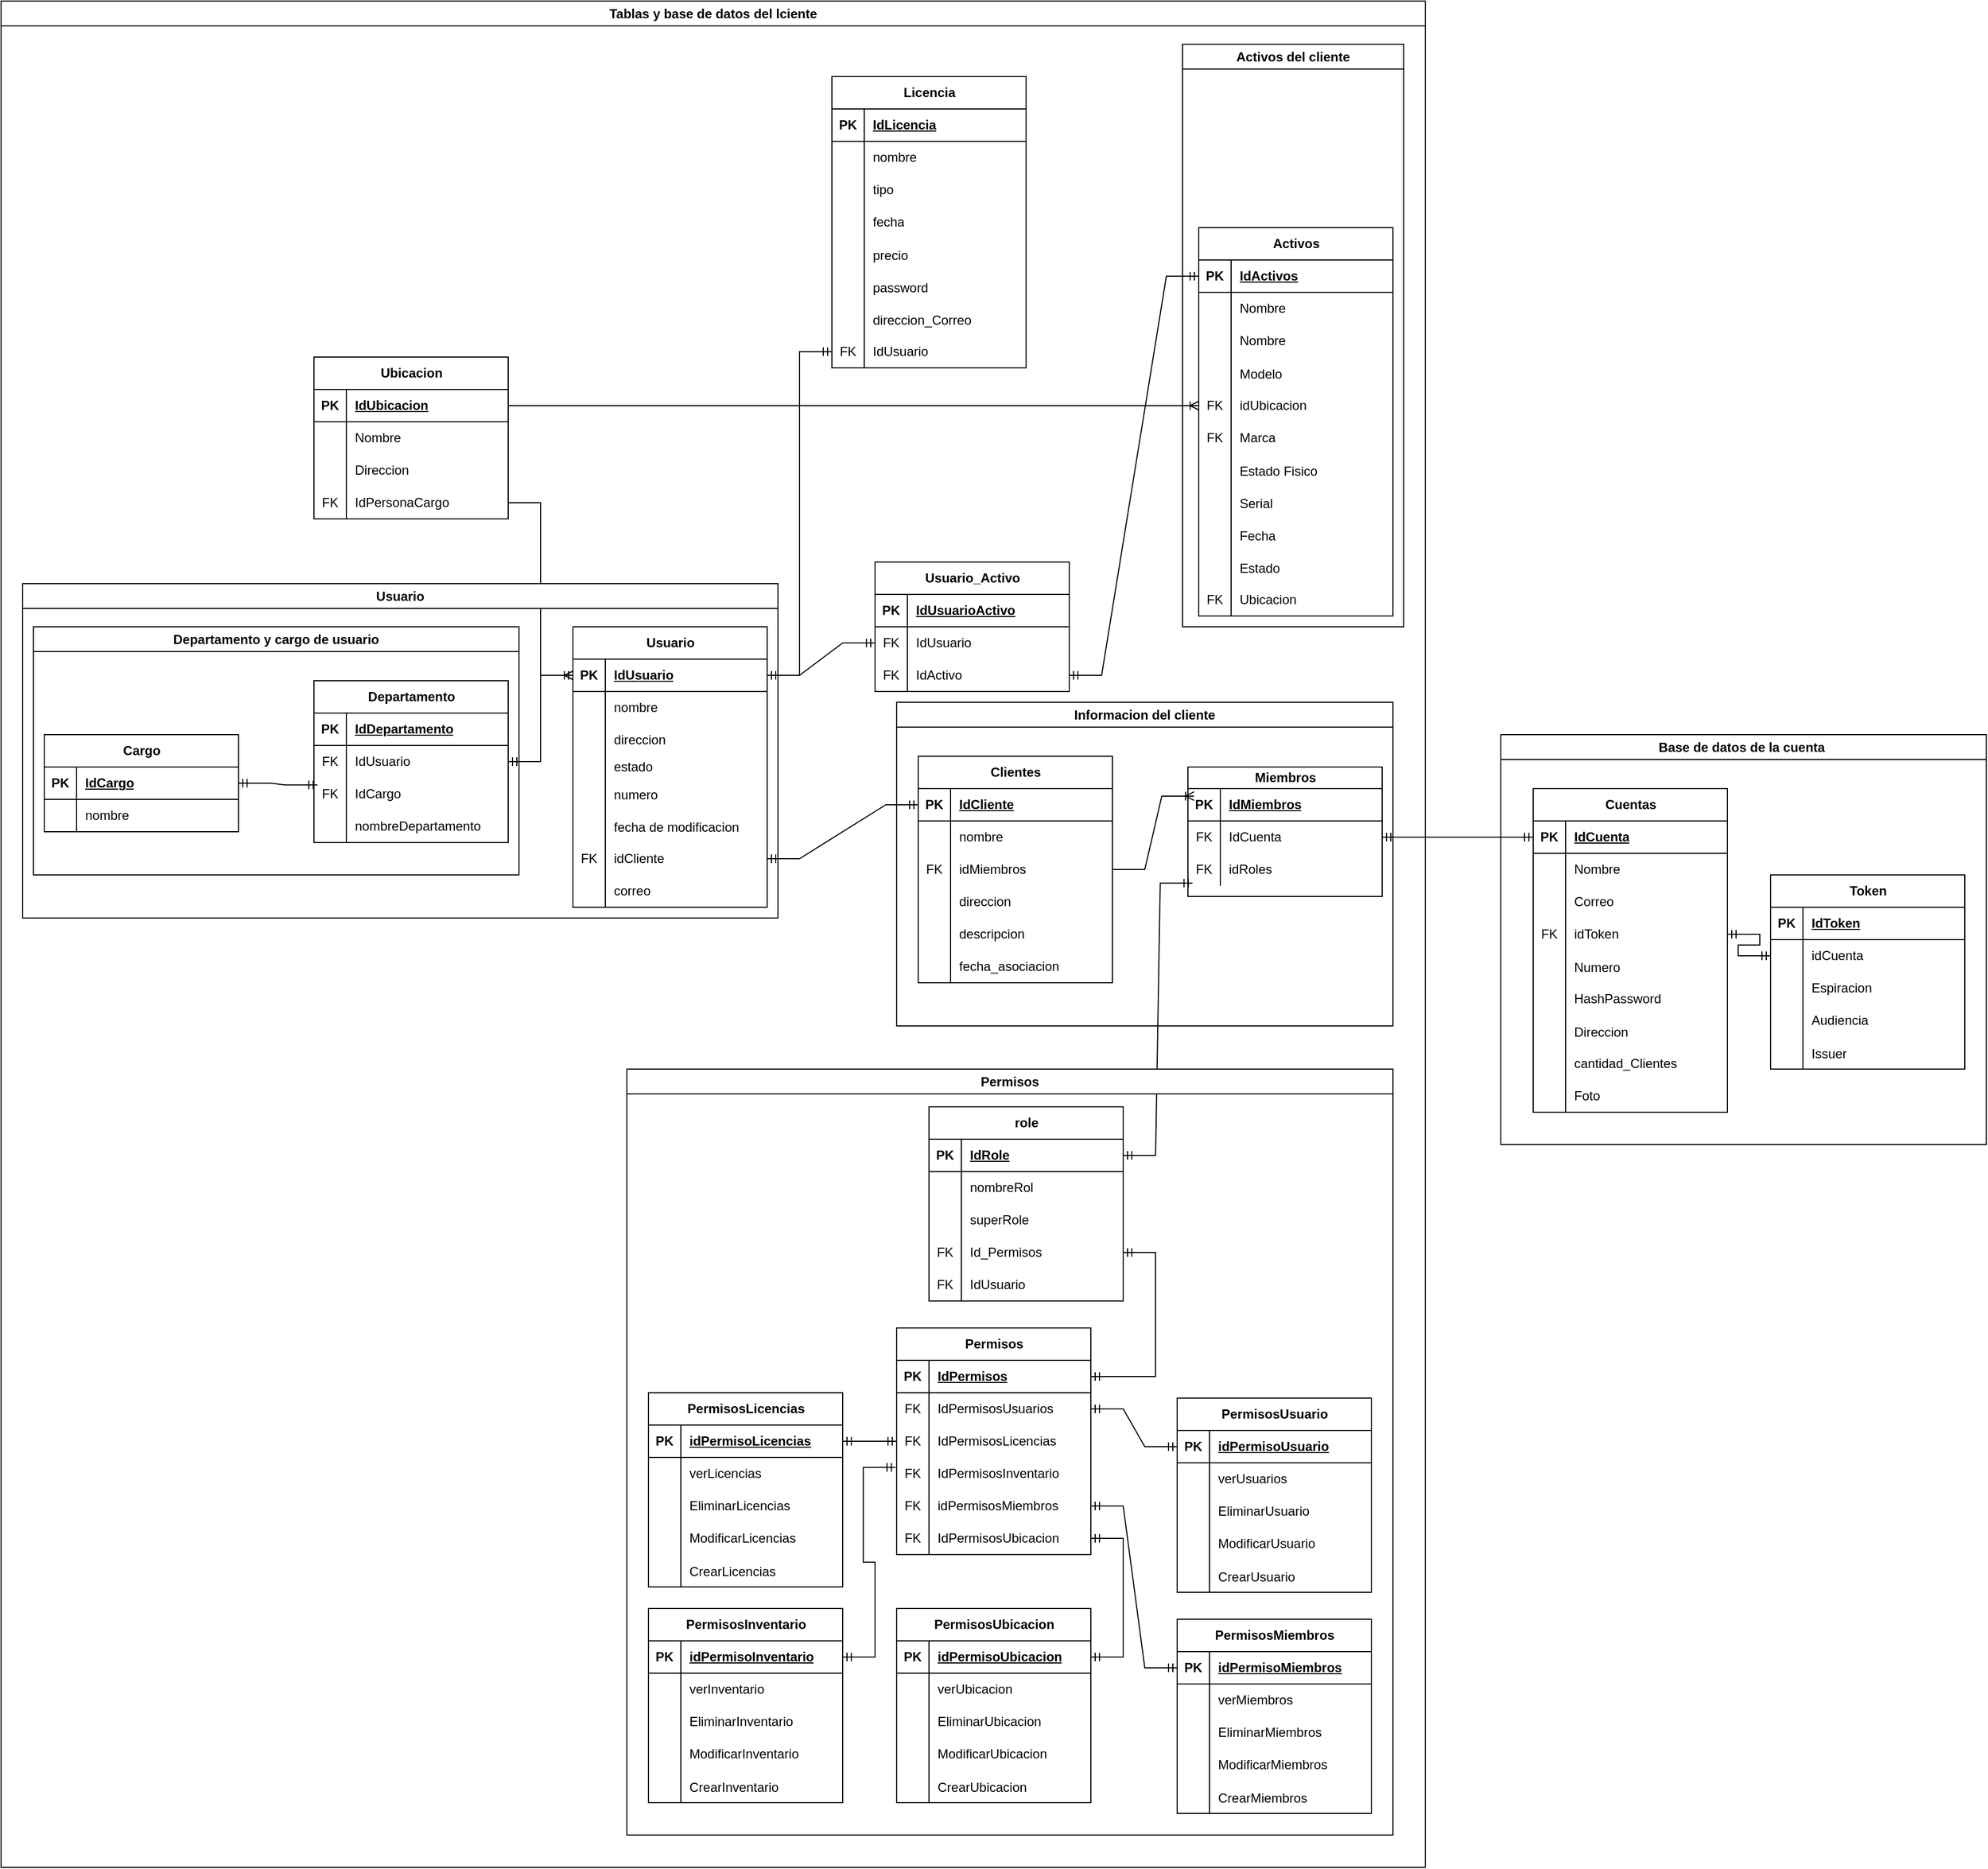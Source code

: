 <mxfile version="28.1.1">
  <diagram name="Página-1" id="MuEWZGt057H5HhL5ClVu">
    <mxGraphModel dx="1226" dy="1830" grid="1" gridSize="10" guides="1" tooltips="1" connect="1" arrows="1" fold="1" page="1" pageScale="1" pageWidth="827" pageHeight="1169" math="0" shadow="0">
      <root>
        <mxCell id="0" />
        <mxCell id="1" parent="0" />
        <mxCell id="U7lDLMYkr2TGSlPb71Kr-20" value="Usuario" style="shape=table;startSize=30;container=1;collapsible=1;childLayout=tableLayout;fixedRows=1;rowLines=0;fontStyle=1;align=center;resizeLast=1;html=1;" parent="1" vertex="1">
          <mxGeometry x="680" y="-230" width="180" height="260" as="geometry" />
        </mxCell>
        <mxCell id="U7lDLMYkr2TGSlPb71Kr-21" value="" style="shape=tableRow;horizontal=0;startSize=0;swimlaneHead=0;swimlaneBody=0;fillColor=none;collapsible=0;dropTarget=0;points=[[0,0.5],[1,0.5]];portConstraint=eastwest;top=0;left=0;right=0;bottom=1;" parent="U7lDLMYkr2TGSlPb71Kr-20" vertex="1">
          <mxGeometry y="30" width="180" height="30" as="geometry" />
        </mxCell>
        <mxCell id="U7lDLMYkr2TGSlPb71Kr-22" value="PK" style="shape=partialRectangle;connectable=0;fillColor=none;top=0;left=0;bottom=0;right=0;fontStyle=1;overflow=hidden;whiteSpace=wrap;html=1;" parent="U7lDLMYkr2TGSlPb71Kr-21" vertex="1">
          <mxGeometry width="30" height="30" as="geometry">
            <mxRectangle width="30" height="30" as="alternateBounds" />
          </mxGeometry>
        </mxCell>
        <mxCell id="U7lDLMYkr2TGSlPb71Kr-23" value="IdUsuario" style="shape=partialRectangle;connectable=0;fillColor=none;top=0;left=0;bottom=0;right=0;align=left;spacingLeft=6;fontStyle=5;overflow=hidden;whiteSpace=wrap;html=1;" parent="U7lDLMYkr2TGSlPb71Kr-21" vertex="1">
          <mxGeometry x="30" width="150" height="30" as="geometry">
            <mxRectangle width="150" height="30" as="alternateBounds" />
          </mxGeometry>
        </mxCell>
        <mxCell id="U7lDLMYkr2TGSlPb71Kr-24" value="" style="shape=tableRow;horizontal=0;startSize=0;swimlaneHead=0;swimlaneBody=0;fillColor=none;collapsible=0;dropTarget=0;points=[[0,0.5],[1,0.5]];portConstraint=eastwest;top=0;left=0;right=0;bottom=0;" parent="U7lDLMYkr2TGSlPb71Kr-20" vertex="1">
          <mxGeometry y="60" width="180" height="30" as="geometry" />
        </mxCell>
        <mxCell id="U7lDLMYkr2TGSlPb71Kr-25" value="" style="shape=partialRectangle;connectable=0;fillColor=none;top=0;left=0;bottom=0;right=0;editable=1;overflow=hidden;whiteSpace=wrap;html=1;" parent="U7lDLMYkr2TGSlPb71Kr-24" vertex="1">
          <mxGeometry width="30" height="30" as="geometry">
            <mxRectangle width="30" height="30" as="alternateBounds" />
          </mxGeometry>
        </mxCell>
        <mxCell id="U7lDLMYkr2TGSlPb71Kr-26" value="nombre" style="shape=partialRectangle;connectable=0;fillColor=none;top=0;left=0;bottom=0;right=0;align=left;spacingLeft=6;overflow=hidden;whiteSpace=wrap;html=1;" parent="U7lDLMYkr2TGSlPb71Kr-24" vertex="1">
          <mxGeometry x="30" width="150" height="30" as="geometry">
            <mxRectangle width="150" height="30" as="alternateBounds" />
          </mxGeometry>
        </mxCell>
        <mxCell id="U7lDLMYkr2TGSlPb71Kr-27" value="" style="shape=tableRow;horizontal=0;startSize=0;swimlaneHead=0;swimlaneBody=0;fillColor=none;collapsible=0;dropTarget=0;points=[[0,0.5],[1,0.5]];portConstraint=eastwest;top=0;left=0;right=0;bottom=0;" parent="U7lDLMYkr2TGSlPb71Kr-20" vertex="1">
          <mxGeometry y="90" width="180" height="30" as="geometry" />
        </mxCell>
        <mxCell id="U7lDLMYkr2TGSlPb71Kr-28" value="" style="shape=partialRectangle;connectable=0;fillColor=none;top=0;left=0;bottom=0;right=0;editable=1;overflow=hidden;whiteSpace=wrap;html=1;" parent="U7lDLMYkr2TGSlPb71Kr-27" vertex="1">
          <mxGeometry width="30" height="30" as="geometry">
            <mxRectangle width="30" height="30" as="alternateBounds" />
          </mxGeometry>
        </mxCell>
        <mxCell id="U7lDLMYkr2TGSlPb71Kr-29" value="direccion" style="shape=partialRectangle;connectable=0;fillColor=none;top=0;left=0;bottom=0;right=0;align=left;spacingLeft=6;overflow=hidden;whiteSpace=wrap;html=1;" parent="U7lDLMYkr2TGSlPb71Kr-27" vertex="1">
          <mxGeometry x="30" width="150" height="30" as="geometry">
            <mxRectangle width="150" height="30" as="alternateBounds" />
          </mxGeometry>
        </mxCell>
        <mxCell id="U7lDLMYkr2TGSlPb71Kr-30" value="" style="shape=tableRow;horizontal=0;startSize=0;swimlaneHead=0;swimlaneBody=0;fillColor=none;collapsible=0;dropTarget=0;points=[[0,0.5],[1,0.5]];portConstraint=eastwest;top=0;left=0;right=0;bottom=0;" parent="U7lDLMYkr2TGSlPb71Kr-20" vertex="1">
          <mxGeometry y="120" width="180" height="20" as="geometry" />
        </mxCell>
        <mxCell id="U7lDLMYkr2TGSlPb71Kr-31" value="" style="shape=partialRectangle;connectable=0;fillColor=none;top=0;left=0;bottom=0;right=0;editable=1;overflow=hidden;whiteSpace=wrap;html=1;" parent="U7lDLMYkr2TGSlPb71Kr-30" vertex="1">
          <mxGeometry width="30" height="20" as="geometry">
            <mxRectangle width="30" height="20" as="alternateBounds" />
          </mxGeometry>
        </mxCell>
        <mxCell id="U7lDLMYkr2TGSlPb71Kr-32" value="estado" style="shape=partialRectangle;connectable=0;fillColor=none;top=0;left=0;bottom=0;right=0;align=left;spacingLeft=6;overflow=hidden;whiteSpace=wrap;html=1;" parent="U7lDLMYkr2TGSlPb71Kr-30" vertex="1">
          <mxGeometry x="30" width="150" height="20" as="geometry">
            <mxRectangle width="150" height="20" as="alternateBounds" />
          </mxGeometry>
        </mxCell>
        <mxCell id="U7lDLMYkr2TGSlPb71Kr-51" value="" style="shape=tableRow;horizontal=0;startSize=0;swimlaneHead=0;swimlaneBody=0;fillColor=none;collapsible=0;dropTarget=0;points=[[0,0.5],[1,0.5]];portConstraint=eastwest;top=0;left=0;right=0;bottom=0;" parent="U7lDLMYkr2TGSlPb71Kr-20" vertex="1">
          <mxGeometry y="140" width="180" height="30" as="geometry" />
        </mxCell>
        <mxCell id="U7lDLMYkr2TGSlPb71Kr-52" value="" style="shape=partialRectangle;connectable=0;fillColor=none;top=0;left=0;bottom=0;right=0;editable=1;overflow=hidden;" parent="U7lDLMYkr2TGSlPb71Kr-51" vertex="1">
          <mxGeometry width="30" height="30" as="geometry">
            <mxRectangle width="30" height="30" as="alternateBounds" />
          </mxGeometry>
        </mxCell>
        <mxCell id="U7lDLMYkr2TGSlPb71Kr-53" value="numero" style="shape=partialRectangle;connectable=0;fillColor=none;top=0;left=0;bottom=0;right=0;align=left;spacingLeft=6;overflow=hidden;" parent="U7lDLMYkr2TGSlPb71Kr-51" vertex="1">
          <mxGeometry x="30" width="150" height="30" as="geometry">
            <mxRectangle width="150" height="30" as="alternateBounds" />
          </mxGeometry>
        </mxCell>
        <mxCell id="U7lDLMYkr2TGSlPb71Kr-66" value="" style="shape=tableRow;horizontal=0;startSize=0;swimlaneHead=0;swimlaneBody=0;fillColor=none;collapsible=0;dropTarget=0;points=[[0,0.5],[1,0.5]];portConstraint=eastwest;top=0;left=0;right=0;bottom=0;" parent="U7lDLMYkr2TGSlPb71Kr-20" vertex="1">
          <mxGeometry y="170" width="180" height="30" as="geometry" />
        </mxCell>
        <mxCell id="U7lDLMYkr2TGSlPb71Kr-67" value="" style="shape=partialRectangle;connectable=0;fillColor=none;top=0;left=0;bottom=0;right=0;editable=1;overflow=hidden;" parent="U7lDLMYkr2TGSlPb71Kr-66" vertex="1">
          <mxGeometry width="30" height="30" as="geometry">
            <mxRectangle width="30" height="30" as="alternateBounds" />
          </mxGeometry>
        </mxCell>
        <mxCell id="U7lDLMYkr2TGSlPb71Kr-68" value="fecha de modificacion" style="shape=partialRectangle;connectable=0;fillColor=none;top=0;left=0;bottom=0;right=0;align=left;spacingLeft=6;overflow=hidden;" parent="U7lDLMYkr2TGSlPb71Kr-66" vertex="1">
          <mxGeometry x="30" width="150" height="30" as="geometry">
            <mxRectangle width="150" height="30" as="alternateBounds" />
          </mxGeometry>
        </mxCell>
        <mxCell id="U7lDLMYkr2TGSlPb71Kr-87" value="" style="shape=tableRow;horizontal=0;startSize=0;swimlaneHead=0;swimlaneBody=0;fillColor=none;collapsible=0;dropTarget=0;points=[[0,0.5],[1,0.5]];portConstraint=eastwest;top=0;left=0;right=0;bottom=0;" parent="U7lDLMYkr2TGSlPb71Kr-20" vertex="1">
          <mxGeometry y="200" width="180" height="30" as="geometry" />
        </mxCell>
        <mxCell id="U7lDLMYkr2TGSlPb71Kr-88" value="FK" style="shape=partialRectangle;connectable=0;fillColor=none;top=0;left=0;bottom=0;right=0;fontStyle=0;overflow=hidden;whiteSpace=wrap;html=1;" parent="U7lDLMYkr2TGSlPb71Kr-87" vertex="1">
          <mxGeometry width="30" height="30" as="geometry">
            <mxRectangle width="30" height="30" as="alternateBounds" />
          </mxGeometry>
        </mxCell>
        <mxCell id="U7lDLMYkr2TGSlPb71Kr-89" value="idCliente" style="shape=partialRectangle;connectable=0;fillColor=none;top=0;left=0;bottom=0;right=0;align=left;spacingLeft=6;fontStyle=0;overflow=hidden;whiteSpace=wrap;html=1;" parent="U7lDLMYkr2TGSlPb71Kr-87" vertex="1">
          <mxGeometry x="30" width="150" height="30" as="geometry">
            <mxRectangle width="150" height="30" as="alternateBounds" />
          </mxGeometry>
        </mxCell>
        <mxCell id="U7lDLMYkr2TGSlPb71Kr-72" value="" style="shape=tableRow;horizontal=0;startSize=0;swimlaneHead=0;swimlaneBody=0;fillColor=none;collapsible=0;dropTarget=0;points=[[0,0.5],[1,0.5]];portConstraint=eastwest;top=0;left=0;right=0;bottom=0;" parent="U7lDLMYkr2TGSlPb71Kr-20" vertex="1">
          <mxGeometry y="230" width="180" height="30" as="geometry" />
        </mxCell>
        <mxCell id="U7lDLMYkr2TGSlPb71Kr-73" value="" style="shape=partialRectangle;connectable=0;fillColor=none;top=0;left=0;bottom=0;right=0;fontStyle=0;overflow=hidden;whiteSpace=wrap;html=1;" parent="U7lDLMYkr2TGSlPb71Kr-72" vertex="1">
          <mxGeometry width="30" height="30" as="geometry">
            <mxRectangle width="30" height="30" as="alternateBounds" />
          </mxGeometry>
        </mxCell>
        <mxCell id="U7lDLMYkr2TGSlPb71Kr-74" value="&lt;span style=&quot;text-wrap-mode: nowrap;&quot;&gt;correo&lt;/span&gt;" style="shape=partialRectangle;connectable=0;fillColor=none;top=0;left=0;bottom=0;right=0;align=left;spacingLeft=6;fontStyle=0;overflow=hidden;whiteSpace=wrap;html=1;" parent="U7lDLMYkr2TGSlPb71Kr-72" vertex="1">
          <mxGeometry x="30" width="150" height="30" as="geometry">
            <mxRectangle width="150" height="30" as="alternateBounds" />
          </mxGeometry>
        </mxCell>
        <mxCell id="U7lDLMYkr2TGSlPb71Kr-192" value="Activos" style="shape=table;startSize=30;container=1;collapsible=1;childLayout=tableLayout;fixedRows=1;rowLines=0;fontStyle=1;align=center;resizeLast=1;html=1;" parent="1" vertex="1">
          <mxGeometry x="1260" y="-600" width="180" height="360" as="geometry" />
        </mxCell>
        <mxCell id="U7lDLMYkr2TGSlPb71Kr-193" value="" style="shape=tableRow;horizontal=0;startSize=0;swimlaneHead=0;swimlaneBody=0;fillColor=none;collapsible=0;dropTarget=0;points=[[0,0.5],[1,0.5]];portConstraint=eastwest;top=0;left=0;right=0;bottom=1;" parent="U7lDLMYkr2TGSlPb71Kr-192" vertex="1">
          <mxGeometry y="30" width="180" height="30" as="geometry" />
        </mxCell>
        <mxCell id="U7lDLMYkr2TGSlPb71Kr-194" value="PK" style="shape=partialRectangle;connectable=0;fillColor=none;top=0;left=0;bottom=0;right=0;fontStyle=1;overflow=hidden;whiteSpace=wrap;html=1;" parent="U7lDLMYkr2TGSlPb71Kr-193" vertex="1">
          <mxGeometry width="30" height="30" as="geometry">
            <mxRectangle width="30" height="30" as="alternateBounds" />
          </mxGeometry>
        </mxCell>
        <mxCell id="U7lDLMYkr2TGSlPb71Kr-195" value="IdActivos" style="shape=partialRectangle;connectable=0;fillColor=none;top=0;left=0;bottom=0;right=0;align=left;spacingLeft=6;fontStyle=5;overflow=hidden;whiteSpace=wrap;html=1;" parent="U7lDLMYkr2TGSlPb71Kr-193" vertex="1">
          <mxGeometry x="30" width="150" height="30" as="geometry">
            <mxRectangle width="150" height="30" as="alternateBounds" />
          </mxGeometry>
        </mxCell>
        <mxCell id="U7lDLMYkr2TGSlPb71Kr-273" value="" style="shape=tableRow;horizontal=0;startSize=0;swimlaneHead=0;swimlaneBody=0;fillColor=none;collapsible=0;dropTarget=0;points=[[0,0.5],[1,0.5]];portConstraint=eastwest;top=0;left=0;right=0;bottom=0;" parent="U7lDLMYkr2TGSlPb71Kr-192" vertex="1">
          <mxGeometry y="60" width="180" height="30" as="geometry" />
        </mxCell>
        <mxCell id="U7lDLMYkr2TGSlPb71Kr-274" value="" style="shape=partialRectangle;connectable=0;fillColor=none;top=0;left=0;bottom=0;right=0;fontStyle=0;overflow=hidden;whiteSpace=wrap;html=1;" parent="U7lDLMYkr2TGSlPb71Kr-273" vertex="1">
          <mxGeometry width="30" height="30" as="geometry">
            <mxRectangle width="30" height="30" as="alternateBounds" />
          </mxGeometry>
        </mxCell>
        <mxCell id="U7lDLMYkr2TGSlPb71Kr-275" value="Nombre" style="shape=partialRectangle;connectable=0;fillColor=none;top=0;left=0;bottom=0;right=0;align=left;spacingLeft=6;fontStyle=0;overflow=hidden;whiteSpace=wrap;html=1;" parent="U7lDLMYkr2TGSlPb71Kr-273" vertex="1">
          <mxGeometry x="30" width="150" height="30" as="geometry">
            <mxRectangle width="150" height="30" as="alternateBounds" />
          </mxGeometry>
        </mxCell>
        <mxCell id="U7lDLMYkr2TGSlPb71Kr-196" value="" style="shape=tableRow;horizontal=0;startSize=0;swimlaneHead=0;swimlaneBody=0;fillColor=none;collapsible=0;dropTarget=0;points=[[0,0.5],[1,0.5]];portConstraint=eastwest;top=0;left=0;right=0;bottom=0;" parent="U7lDLMYkr2TGSlPb71Kr-192" vertex="1">
          <mxGeometry y="90" width="180" height="30" as="geometry" />
        </mxCell>
        <mxCell id="U7lDLMYkr2TGSlPb71Kr-197" value="" style="shape=partialRectangle;connectable=0;fillColor=none;top=0;left=0;bottom=0;right=0;editable=1;overflow=hidden;whiteSpace=wrap;html=1;" parent="U7lDLMYkr2TGSlPb71Kr-196" vertex="1">
          <mxGeometry width="30" height="30" as="geometry">
            <mxRectangle width="30" height="30" as="alternateBounds" />
          </mxGeometry>
        </mxCell>
        <mxCell id="U7lDLMYkr2TGSlPb71Kr-198" value="Nombre" style="shape=partialRectangle;connectable=0;fillColor=none;top=0;left=0;bottom=0;right=0;align=left;spacingLeft=6;overflow=hidden;whiteSpace=wrap;html=1;" parent="U7lDLMYkr2TGSlPb71Kr-196" vertex="1">
          <mxGeometry x="30" width="150" height="30" as="geometry">
            <mxRectangle width="150" height="30" as="alternateBounds" />
          </mxGeometry>
        </mxCell>
        <mxCell id="U7lDLMYkr2TGSlPb71Kr-225" value="" style="shape=tableRow;horizontal=0;startSize=0;swimlaneHead=0;swimlaneBody=0;fillColor=none;collapsible=0;dropTarget=0;points=[[0,0.5],[1,0.5]];portConstraint=eastwest;top=0;left=0;right=0;bottom=0;" parent="U7lDLMYkr2TGSlPb71Kr-192" vertex="1">
          <mxGeometry y="120" width="180" height="30" as="geometry" />
        </mxCell>
        <mxCell id="U7lDLMYkr2TGSlPb71Kr-226" value="" style="shape=partialRectangle;connectable=0;fillColor=none;top=0;left=0;bottom=0;right=0;editable=1;overflow=hidden;" parent="U7lDLMYkr2TGSlPb71Kr-225" vertex="1">
          <mxGeometry width="30" height="30" as="geometry">
            <mxRectangle width="30" height="30" as="alternateBounds" />
          </mxGeometry>
        </mxCell>
        <mxCell id="U7lDLMYkr2TGSlPb71Kr-227" value="Modelo" style="shape=partialRectangle;connectable=0;fillColor=none;top=0;left=0;bottom=0;right=0;align=left;spacingLeft=6;overflow=hidden;" parent="U7lDLMYkr2TGSlPb71Kr-225" vertex="1">
          <mxGeometry x="30" width="150" height="30" as="geometry">
            <mxRectangle width="150" height="30" as="alternateBounds" />
          </mxGeometry>
        </mxCell>
        <mxCell id="er54HFDikaExZ_mAlHnh-189" value="" style="shape=tableRow;horizontal=0;startSize=0;swimlaneHead=0;swimlaneBody=0;fillColor=none;collapsible=0;dropTarget=0;points=[[0,0.5],[1,0.5]];portConstraint=eastwest;top=0;left=0;right=0;bottom=0;" parent="U7lDLMYkr2TGSlPb71Kr-192" vertex="1">
          <mxGeometry y="150" width="180" height="30" as="geometry" />
        </mxCell>
        <mxCell id="er54HFDikaExZ_mAlHnh-190" value="FK" style="shape=partialRectangle;connectable=0;fillColor=none;top=0;left=0;bottom=0;right=0;fontStyle=0;overflow=hidden;whiteSpace=wrap;html=1;" parent="er54HFDikaExZ_mAlHnh-189" vertex="1">
          <mxGeometry width="30" height="30" as="geometry">
            <mxRectangle width="30" height="30" as="alternateBounds" />
          </mxGeometry>
        </mxCell>
        <mxCell id="er54HFDikaExZ_mAlHnh-191" value="idUbicacion" style="shape=partialRectangle;connectable=0;fillColor=none;top=0;left=0;bottom=0;right=0;align=left;spacingLeft=6;fontStyle=0;overflow=hidden;whiteSpace=wrap;html=1;" parent="er54HFDikaExZ_mAlHnh-189" vertex="1">
          <mxGeometry x="30" width="150" height="30" as="geometry">
            <mxRectangle width="150" height="30" as="alternateBounds" />
          </mxGeometry>
        </mxCell>
        <mxCell id="U7lDLMYkr2TGSlPb71Kr-205" value="" style="shape=tableRow;horizontal=0;startSize=0;swimlaneHead=0;swimlaneBody=0;fillColor=none;collapsible=0;dropTarget=0;points=[[0,0.5],[1,0.5]];portConstraint=eastwest;top=0;left=0;right=0;bottom=0;" parent="U7lDLMYkr2TGSlPb71Kr-192" vertex="1">
          <mxGeometry y="180" width="180" height="30" as="geometry" />
        </mxCell>
        <mxCell id="U7lDLMYkr2TGSlPb71Kr-206" value="FK" style="shape=partialRectangle;connectable=0;fillColor=none;top=0;left=0;bottom=0;right=0;fontStyle=0;overflow=hidden;whiteSpace=wrap;html=1;" parent="U7lDLMYkr2TGSlPb71Kr-205" vertex="1">
          <mxGeometry width="30" height="30" as="geometry">
            <mxRectangle width="30" height="30" as="alternateBounds" />
          </mxGeometry>
        </mxCell>
        <mxCell id="U7lDLMYkr2TGSlPb71Kr-207" value="Marca" style="shape=partialRectangle;connectable=0;fillColor=none;top=0;left=0;bottom=0;right=0;align=left;spacingLeft=6;fontStyle=0;overflow=hidden;whiteSpace=wrap;html=1;" parent="U7lDLMYkr2TGSlPb71Kr-205" vertex="1">
          <mxGeometry x="30" width="150" height="30" as="geometry">
            <mxRectangle width="150" height="30" as="alternateBounds" />
          </mxGeometry>
        </mxCell>
        <mxCell id="U7lDLMYkr2TGSlPb71Kr-228" value="" style="shape=tableRow;horizontal=0;startSize=0;swimlaneHead=0;swimlaneBody=0;fillColor=none;collapsible=0;dropTarget=0;points=[[0,0.5],[1,0.5]];portConstraint=eastwest;top=0;left=0;right=0;bottom=0;" parent="U7lDLMYkr2TGSlPb71Kr-192" vertex="1">
          <mxGeometry y="210" width="180" height="30" as="geometry" />
        </mxCell>
        <mxCell id="U7lDLMYkr2TGSlPb71Kr-229" value="" style="shape=partialRectangle;connectable=0;fillColor=none;top=0;left=0;bottom=0;right=0;editable=1;overflow=hidden;" parent="U7lDLMYkr2TGSlPb71Kr-228" vertex="1">
          <mxGeometry width="30" height="30" as="geometry">
            <mxRectangle width="30" height="30" as="alternateBounds" />
          </mxGeometry>
        </mxCell>
        <mxCell id="U7lDLMYkr2TGSlPb71Kr-230" value="Estado Fisico" style="shape=partialRectangle;connectable=0;fillColor=none;top=0;left=0;bottom=0;right=0;align=left;spacingLeft=6;overflow=hidden;" parent="U7lDLMYkr2TGSlPb71Kr-228" vertex="1">
          <mxGeometry x="30" width="150" height="30" as="geometry">
            <mxRectangle width="150" height="30" as="alternateBounds" />
          </mxGeometry>
        </mxCell>
        <mxCell id="U7lDLMYkr2TGSlPb71Kr-236" value="" style="shape=tableRow;horizontal=0;startSize=0;swimlaneHead=0;swimlaneBody=0;fillColor=none;collapsible=0;dropTarget=0;points=[[0,0.5],[1,0.5]];portConstraint=eastwest;top=0;left=0;right=0;bottom=0;" parent="U7lDLMYkr2TGSlPb71Kr-192" vertex="1">
          <mxGeometry y="240" width="180" height="30" as="geometry" />
        </mxCell>
        <mxCell id="U7lDLMYkr2TGSlPb71Kr-237" value="" style="shape=partialRectangle;connectable=0;fillColor=none;top=0;left=0;bottom=0;right=0;editable=1;overflow=hidden;" parent="U7lDLMYkr2TGSlPb71Kr-236" vertex="1">
          <mxGeometry width="30" height="30" as="geometry">
            <mxRectangle width="30" height="30" as="alternateBounds" />
          </mxGeometry>
        </mxCell>
        <mxCell id="U7lDLMYkr2TGSlPb71Kr-238" value="Serial" style="shape=partialRectangle;connectable=0;fillColor=none;top=0;left=0;bottom=0;right=0;align=left;spacingLeft=6;overflow=hidden;" parent="U7lDLMYkr2TGSlPb71Kr-236" vertex="1">
          <mxGeometry x="30" width="150" height="30" as="geometry">
            <mxRectangle width="150" height="30" as="alternateBounds" />
          </mxGeometry>
        </mxCell>
        <mxCell id="U7lDLMYkr2TGSlPb71Kr-239" value="" style="shape=tableRow;horizontal=0;startSize=0;swimlaneHead=0;swimlaneBody=0;fillColor=none;collapsible=0;dropTarget=0;points=[[0,0.5],[1,0.5]];portConstraint=eastwest;top=0;left=0;right=0;bottom=0;" parent="U7lDLMYkr2TGSlPb71Kr-192" vertex="1">
          <mxGeometry y="270" width="180" height="30" as="geometry" />
        </mxCell>
        <mxCell id="U7lDLMYkr2TGSlPb71Kr-240" value="" style="shape=partialRectangle;connectable=0;fillColor=none;top=0;left=0;bottom=0;right=0;editable=1;overflow=hidden;" parent="U7lDLMYkr2TGSlPb71Kr-239" vertex="1">
          <mxGeometry width="30" height="30" as="geometry">
            <mxRectangle width="30" height="30" as="alternateBounds" />
          </mxGeometry>
        </mxCell>
        <mxCell id="U7lDLMYkr2TGSlPb71Kr-241" value="Fecha" style="shape=partialRectangle;connectable=0;fillColor=none;top=0;left=0;bottom=0;right=0;align=left;spacingLeft=6;overflow=hidden;" parent="U7lDLMYkr2TGSlPb71Kr-239" vertex="1">
          <mxGeometry x="30" width="150" height="30" as="geometry">
            <mxRectangle width="150" height="30" as="alternateBounds" />
          </mxGeometry>
        </mxCell>
        <mxCell id="U7lDLMYkr2TGSlPb71Kr-242" value="" style="shape=tableRow;horizontal=0;startSize=0;swimlaneHead=0;swimlaneBody=0;fillColor=none;collapsible=0;dropTarget=0;points=[[0,0.5],[1,0.5]];portConstraint=eastwest;top=0;left=0;right=0;bottom=0;" parent="U7lDLMYkr2TGSlPb71Kr-192" vertex="1">
          <mxGeometry y="300" width="180" height="30" as="geometry" />
        </mxCell>
        <mxCell id="U7lDLMYkr2TGSlPb71Kr-243" value="" style="shape=partialRectangle;connectable=0;fillColor=none;top=0;left=0;bottom=0;right=0;editable=1;overflow=hidden;" parent="U7lDLMYkr2TGSlPb71Kr-242" vertex="1">
          <mxGeometry width="30" height="30" as="geometry">
            <mxRectangle width="30" height="30" as="alternateBounds" />
          </mxGeometry>
        </mxCell>
        <mxCell id="U7lDLMYkr2TGSlPb71Kr-244" value="Estado" style="shape=partialRectangle;connectable=0;fillColor=none;top=0;left=0;bottom=0;right=0;align=left;spacingLeft=6;overflow=hidden;" parent="U7lDLMYkr2TGSlPb71Kr-242" vertex="1">
          <mxGeometry x="30" width="150" height="30" as="geometry">
            <mxRectangle width="150" height="30" as="alternateBounds" />
          </mxGeometry>
        </mxCell>
        <mxCell id="U7lDLMYkr2TGSlPb71Kr-268" style="edgeStyle=orthogonalEdgeStyle;rounded=0;orthogonalLoop=1;jettySize=auto;html=1;exitX=0;exitY=0.5;exitDx=0;exitDy=0;entryX=0;entryY=0.5;entryDx=0;entryDy=0;" parent="U7lDLMYkr2TGSlPb71Kr-192" source="U7lDLMYkr2TGSlPb71Kr-193" target="U7lDLMYkr2TGSlPb71Kr-193" edge="1">
          <mxGeometry relative="1" as="geometry">
            <mxPoint x="0.333" y="45.333" as="targetPoint" />
          </mxGeometry>
        </mxCell>
        <mxCell id="U7lDLMYkr2TGSlPb71Kr-231" value="" style="shape=tableRow;horizontal=0;startSize=0;swimlaneHead=0;swimlaneBody=0;fillColor=none;collapsible=0;dropTarget=0;points=[[0,0.5],[1,0.5]];portConstraint=eastwest;top=0;left=0;right=0;bottom=0;" parent="U7lDLMYkr2TGSlPb71Kr-192" vertex="1">
          <mxGeometry y="330" width="180" height="30" as="geometry" />
        </mxCell>
        <mxCell id="U7lDLMYkr2TGSlPb71Kr-232" value="FK" style="shape=partialRectangle;connectable=0;fillColor=none;top=0;left=0;bottom=0;right=0;fontStyle=0;overflow=hidden;whiteSpace=wrap;html=1;" parent="U7lDLMYkr2TGSlPb71Kr-231" vertex="1">
          <mxGeometry width="30" height="30" as="geometry">
            <mxRectangle width="30" height="30" as="alternateBounds" />
          </mxGeometry>
        </mxCell>
        <mxCell id="U7lDLMYkr2TGSlPb71Kr-233" value="Ubicacion" style="shape=partialRectangle;connectable=0;fillColor=none;top=0;left=0;bottom=0;right=0;align=left;spacingLeft=6;fontStyle=0;overflow=hidden;whiteSpace=wrap;html=1;" parent="U7lDLMYkr2TGSlPb71Kr-231" vertex="1">
          <mxGeometry x="30" width="150" height="30" as="geometry">
            <mxRectangle width="150" height="30" as="alternateBounds" />
          </mxGeometry>
        </mxCell>
        <mxCell id="U7lDLMYkr2TGSlPb71Kr-277" value="Licencia" style="shape=table;startSize=30;container=1;collapsible=1;childLayout=tableLayout;fixedRows=1;rowLines=0;fontStyle=1;align=center;resizeLast=1;html=1;" parent="1" vertex="1">
          <mxGeometry x="920" y="-740" width="180" height="270" as="geometry" />
        </mxCell>
        <mxCell id="U7lDLMYkr2TGSlPb71Kr-278" value="" style="shape=tableRow;horizontal=0;startSize=0;swimlaneHead=0;swimlaneBody=0;fillColor=none;collapsible=0;dropTarget=0;points=[[0,0.5],[1,0.5]];portConstraint=eastwest;top=0;left=0;right=0;bottom=1;" parent="U7lDLMYkr2TGSlPb71Kr-277" vertex="1">
          <mxGeometry y="30" width="180" height="30" as="geometry" />
        </mxCell>
        <mxCell id="U7lDLMYkr2TGSlPb71Kr-279" value="PK" style="shape=partialRectangle;connectable=0;fillColor=none;top=0;left=0;bottom=0;right=0;fontStyle=1;overflow=hidden;whiteSpace=wrap;html=1;" parent="U7lDLMYkr2TGSlPb71Kr-278" vertex="1">
          <mxGeometry width="30" height="30" as="geometry">
            <mxRectangle width="30" height="30" as="alternateBounds" />
          </mxGeometry>
        </mxCell>
        <mxCell id="U7lDLMYkr2TGSlPb71Kr-280" value="IdLicencia" style="shape=partialRectangle;connectable=0;fillColor=none;top=0;left=0;bottom=0;right=0;align=left;spacingLeft=6;fontStyle=5;overflow=hidden;whiteSpace=wrap;html=1;" parent="U7lDLMYkr2TGSlPb71Kr-278" vertex="1">
          <mxGeometry x="30" width="150" height="30" as="geometry">
            <mxRectangle width="150" height="30" as="alternateBounds" />
          </mxGeometry>
        </mxCell>
        <mxCell id="U7lDLMYkr2TGSlPb71Kr-281" value="" style="shape=tableRow;horizontal=0;startSize=0;swimlaneHead=0;swimlaneBody=0;fillColor=none;collapsible=0;dropTarget=0;points=[[0,0.5],[1,0.5]];portConstraint=eastwest;top=0;left=0;right=0;bottom=0;" parent="U7lDLMYkr2TGSlPb71Kr-277" vertex="1">
          <mxGeometry y="60" width="180" height="30" as="geometry" />
        </mxCell>
        <mxCell id="U7lDLMYkr2TGSlPb71Kr-282" value="" style="shape=partialRectangle;connectable=0;fillColor=none;top=0;left=0;bottom=0;right=0;editable=1;overflow=hidden;whiteSpace=wrap;html=1;" parent="U7lDLMYkr2TGSlPb71Kr-281" vertex="1">
          <mxGeometry width="30" height="30" as="geometry">
            <mxRectangle width="30" height="30" as="alternateBounds" />
          </mxGeometry>
        </mxCell>
        <mxCell id="U7lDLMYkr2TGSlPb71Kr-283" value="nombre" style="shape=partialRectangle;connectable=0;fillColor=none;top=0;left=0;bottom=0;right=0;align=left;spacingLeft=6;overflow=hidden;whiteSpace=wrap;html=1;" parent="U7lDLMYkr2TGSlPb71Kr-281" vertex="1">
          <mxGeometry x="30" width="150" height="30" as="geometry">
            <mxRectangle width="150" height="30" as="alternateBounds" />
          </mxGeometry>
        </mxCell>
        <mxCell id="U7lDLMYkr2TGSlPb71Kr-284" value="" style="shape=tableRow;horizontal=0;startSize=0;swimlaneHead=0;swimlaneBody=0;fillColor=none;collapsible=0;dropTarget=0;points=[[0,0.5],[1,0.5]];portConstraint=eastwest;top=0;left=0;right=0;bottom=0;" parent="U7lDLMYkr2TGSlPb71Kr-277" vertex="1">
          <mxGeometry y="90" width="180" height="30" as="geometry" />
        </mxCell>
        <mxCell id="U7lDLMYkr2TGSlPb71Kr-285" value="" style="shape=partialRectangle;connectable=0;fillColor=none;top=0;left=0;bottom=0;right=0;editable=1;overflow=hidden;whiteSpace=wrap;html=1;" parent="U7lDLMYkr2TGSlPb71Kr-284" vertex="1">
          <mxGeometry width="30" height="30" as="geometry">
            <mxRectangle width="30" height="30" as="alternateBounds" />
          </mxGeometry>
        </mxCell>
        <mxCell id="U7lDLMYkr2TGSlPb71Kr-286" value="tipo" style="shape=partialRectangle;connectable=0;fillColor=none;top=0;left=0;bottom=0;right=0;align=left;spacingLeft=6;overflow=hidden;whiteSpace=wrap;html=1;" parent="U7lDLMYkr2TGSlPb71Kr-284" vertex="1">
          <mxGeometry x="30" width="150" height="30" as="geometry">
            <mxRectangle width="150" height="30" as="alternateBounds" />
          </mxGeometry>
        </mxCell>
        <mxCell id="U7lDLMYkr2TGSlPb71Kr-287" value="" style="shape=tableRow;horizontal=0;startSize=0;swimlaneHead=0;swimlaneBody=0;fillColor=none;collapsible=0;dropTarget=0;points=[[0,0.5],[1,0.5]];portConstraint=eastwest;top=0;left=0;right=0;bottom=0;" parent="U7lDLMYkr2TGSlPb71Kr-277" vertex="1">
          <mxGeometry y="120" width="180" height="30" as="geometry" />
        </mxCell>
        <mxCell id="U7lDLMYkr2TGSlPb71Kr-288" value="" style="shape=partialRectangle;connectable=0;fillColor=none;top=0;left=0;bottom=0;right=0;editable=1;overflow=hidden;whiteSpace=wrap;html=1;" parent="U7lDLMYkr2TGSlPb71Kr-287" vertex="1">
          <mxGeometry width="30" height="30" as="geometry">
            <mxRectangle width="30" height="30" as="alternateBounds" />
          </mxGeometry>
        </mxCell>
        <mxCell id="U7lDLMYkr2TGSlPb71Kr-289" value="fecha" style="shape=partialRectangle;connectable=0;fillColor=none;top=0;left=0;bottom=0;right=0;align=left;spacingLeft=6;overflow=hidden;whiteSpace=wrap;html=1;" parent="U7lDLMYkr2TGSlPb71Kr-287" vertex="1">
          <mxGeometry x="30" width="150" height="30" as="geometry">
            <mxRectangle width="150" height="30" as="alternateBounds" />
          </mxGeometry>
        </mxCell>
        <mxCell id="U7lDLMYkr2TGSlPb71Kr-296" value="" style="shape=tableRow;horizontal=0;startSize=0;swimlaneHead=0;swimlaneBody=0;fillColor=none;collapsible=0;dropTarget=0;points=[[0,0.5],[1,0.5]];portConstraint=eastwest;top=0;left=0;right=0;bottom=0;" parent="U7lDLMYkr2TGSlPb71Kr-277" vertex="1">
          <mxGeometry y="150" width="180" height="30" as="geometry" />
        </mxCell>
        <mxCell id="U7lDLMYkr2TGSlPb71Kr-297" value="" style="shape=partialRectangle;connectable=0;fillColor=none;top=0;left=0;bottom=0;right=0;editable=1;overflow=hidden;" parent="U7lDLMYkr2TGSlPb71Kr-296" vertex="1">
          <mxGeometry width="30" height="30" as="geometry">
            <mxRectangle width="30" height="30" as="alternateBounds" />
          </mxGeometry>
        </mxCell>
        <mxCell id="U7lDLMYkr2TGSlPb71Kr-298" value="precio" style="shape=partialRectangle;connectable=0;fillColor=none;top=0;left=0;bottom=0;right=0;align=left;spacingLeft=6;overflow=hidden;" parent="U7lDLMYkr2TGSlPb71Kr-296" vertex="1">
          <mxGeometry x="30" width="150" height="30" as="geometry">
            <mxRectangle width="150" height="30" as="alternateBounds" />
          </mxGeometry>
        </mxCell>
        <mxCell id="U7lDLMYkr2TGSlPb71Kr-319" value="" style="shape=tableRow;horizontal=0;startSize=0;swimlaneHead=0;swimlaneBody=0;fillColor=none;collapsible=0;dropTarget=0;points=[[0,0.5],[1,0.5]];portConstraint=eastwest;top=0;left=0;right=0;bottom=0;" parent="U7lDLMYkr2TGSlPb71Kr-277" vertex="1">
          <mxGeometry y="180" width="180" height="30" as="geometry" />
        </mxCell>
        <mxCell id="U7lDLMYkr2TGSlPb71Kr-320" value="" style="shape=partialRectangle;connectable=0;fillColor=none;top=0;left=0;bottom=0;right=0;editable=1;overflow=hidden;" parent="U7lDLMYkr2TGSlPb71Kr-319" vertex="1">
          <mxGeometry width="30" height="30" as="geometry">
            <mxRectangle width="30" height="30" as="alternateBounds" />
          </mxGeometry>
        </mxCell>
        <mxCell id="U7lDLMYkr2TGSlPb71Kr-321" value="password" style="shape=partialRectangle;connectable=0;fillColor=none;top=0;left=0;bottom=0;right=0;align=left;spacingLeft=6;overflow=hidden;" parent="U7lDLMYkr2TGSlPb71Kr-319" vertex="1">
          <mxGeometry x="30" width="150" height="30" as="geometry">
            <mxRectangle width="150" height="30" as="alternateBounds" />
          </mxGeometry>
        </mxCell>
        <mxCell id="U7lDLMYkr2TGSlPb71Kr-322" value="" style="shape=tableRow;horizontal=0;startSize=0;swimlaneHead=0;swimlaneBody=0;fillColor=none;collapsible=0;dropTarget=0;points=[[0,0.5],[1,0.5]];portConstraint=eastwest;top=0;left=0;right=0;bottom=0;" parent="U7lDLMYkr2TGSlPb71Kr-277" vertex="1">
          <mxGeometry y="210" width="180" height="30" as="geometry" />
        </mxCell>
        <mxCell id="U7lDLMYkr2TGSlPb71Kr-323" value="" style="shape=partialRectangle;connectable=0;fillColor=none;top=0;left=0;bottom=0;right=0;editable=1;overflow=hidden;" parent="U7lDLMYkr2TGSlPb71Kr-322" vertex="1">
          <mxGeometry width="30" height="30" as="geometry">
            <mxRectangle width="30" height="30" as="alternateBounds" />
          </mxGeometry>
        </mxCell>
        <mxCell id="U7lDLMYkr2TGSlPb71Kr-324" value="direccion_Correo" style="shape=partialRectangle;connectable=0;fillColor=none;top=0;left=0;bottom=0;right=0;align=left;spacingLeft=6;overflow=hidden;" parent="U7lDLMYkr2TGSlPb71Kr-322" vertex="1">
          <mxGeometry x="30" width="150" height="30" as="geometry">
            <mxRectangle width="150" height="30" as="alternateBounds" />
          </mxGeometry>
        </mxCell>
        <mxCell id="U7lDLMYkr2TGSlPb71Kr-302" value="" style="shape=tableRow;horizontal=0;startSize=0;swimlaneHead=0;swimlaneBody=0;fillColor=none;collapsible=0;dropTarget=0;points=[[0,0.5],[1,0.5]];portConstraint=eastwest;top=0;left=0;right=0;bottom=0;" parent="U7lDLMYkr2TGSlPb71Kr-277" vertex="1">
          <mxGeometry y="240" width="180" height="30" as="geometry" />
        </mxCell>
        <mxCell id="U7lDLMYkr2TGSlPb71Kr-303" value="FK" style="shape=partialRectangle;connectable=0;fillColor=none;top=0;left=0;bottom=0;right=0;fontStyle=0;overflow=hidden;whiteSpace=wrap;html=1;" parent="U7lDLMYkr2TGSlPb71Kr-302" vertex="1">
          <mxGeometry width="30" height="30" as="geometry">
            <mxRectangle width="30" height="30" as="alternateBounds" />
          </mxGeometry>
        </mxCell>
        <mxCell id="U7lDLMYkr2TGSlPb71Kr-304" value="IdUsuario" style="shape=partialRectangle;connectable=0;fillColor=none;top=0;left=0;bottom=0;right=0;align=left;spacingLeft=6;fontStyle=0;overflow=hidden;whiteSpace=wrap;html=1;" parent="U7lDLMYkr2TGSlPb71Kr-302" vertex="1">
          <mxGeometry x="30" width="150" height="30" as="geometry">
            <mxRectangle width="150" height="30" as="alternateBounds" />
          </mxGeometry>
        </mxCell>
        <mxCell id="U7lDLMYkr2TGSlPb71Kr-306" value="Cuentas" style="shape=table;startSize=30;container=1;collapsible=1;childLayout=tableLayout;fixedRows=1;rowLines=0;fontStyle=1;align=center;resizeLast=1;html=1;" parent="1" vertex="1">
          <mxGeometry x="1570" y="-80" width="180" height="300" as="geometry" />
        </mxCell>
        <mxCell id="U7lDLMYkr2TGSlPb71Kr-307" value="" style="shape=tableRow;horizontal=0;startSize=0;swimlaneHead=0;swimlaneBody=0;fillColor=none;collapsible=0;dropTarget=0;points=[[0,0.5],[1,0.5]];portConstraint=eastwest;top=0;left=0;right=0;bottom=1;" parent="U7lDLMYkr2TGSlPb71Kr-306" vertex="1">
          <mxGeometry y="30" width="180" height="30" as="geometry" />
        </mxCell>
        <mxCell id="U7lDLMYkr2TGSlPb71Kr-308" value="PK" style="shape=partialRectangle;connectable=0;fillColor=none;top=0;left=0;bottom=0;right=0;fontStyle=1;overflow=hidden;whiteSpace=wrap;html=1;" parent="U7lDLMYkr2TGSlPb71Kr-307" vertex="1">
          <mxGeometry width="30" height="30" as="geometry">
            <mxRectangle width="30" height="30" as="alternateBounds" />
          </mxGeometry>
        </mxCell>
        <mxCell id="U7lDLMYkr2TGSlPb71Kr-309" value="IdCuenta" style="shape=partialRectangle;connectable=0;fillColor=none;top=0;left=0;bottom=0;right=0;align=left;spacingLeft=6;fontStyle=5;overflow=hidden;whiteSpace=wrap;html=1;" parent="U7lDLMYkr2TGSlPb71Kr-307" vertex="1">
          <mxGeometry x="30" width="150" height="30" as="geometry">
            <mxRectangle width="150" height="30" as="alternateBounds" />
          </mxGeometry>
        </mxCell>
        <mxCell id="U7lDLMYkr2TGSlPb71Kr-310" value="" style="shape=tableRow;horizontal=0;startSize=0;swimlaneHead=0;swimlaneBody=0;fillColor=none;collapsible=0;dropTarget=0;points=[[0,0.5],[1,0.5]];portConstraint=eastwest;top=0;left=0;right=0;bottom=0;" parent="U7lDLMYkr2TGSlPb71Kr-306" vertex="1">
          <mxGeometry y="60" width="180" height="30" as="geometry" />
        </mxCell>
        <mxCell id="U7lDLMYkr2TGSlPb71Kr-311" value="" style="shape=partialRectangle;connectable=0;fillColor=none;top=0;left=0;bottom=0;right=0;editable=1;overflow=hidden;whiteSpace=wrap;html=1;" parent="U7lDLMYkr2TGSlPb71Kr-310" vertex="1">
          <mxGeometry width="30" height="30" as="geometry">
            <mxRectangle width="30" height="30" as="alternateBounds" />
          </mxGeometry>
        </mxCell>
        <mxCell id="U7lDLMYkr2TGSlPb71Kr-312" value="Nombre" style="shape=partialRectangle;connectable=0;fillColor=none;top=0;left=0;bottom=0;right=0;align=left;spacingLeft=6;overflow=hidden;whiteSpace=wrap;html=1;" parent="U7lDLMYkr2TGSlPb71Kr-310" vertex="1">
          <mxGeometry x="30" width="150" height="30" as="geometry">
            <mxRectangle width="150" height="30" as="alternateBounds" />
          </mxGeometry>
        </mxCell>
        <mxCell id="U7lDLMYkr2TGSlPb71Kr-313" value="" style="shape=tableRow;horizontal=0;startSize=0;swimlaneHead=0;swimlaneBody=0;fillColor=none;collapsible=0;dropTarget=0;points=[[0,0.5],[1,0.5]];portConstraint=eastwest;top=0;left=0;right=0;bottom=0;" parent="U7lDLMYkr2TGSlPb71Kr-306" vertex="1">
          <mxGeometry y="90" width="180" height="30" as="geometry" />
        </mxCell>
        <mxCell id="U7lDLMYkr2TGSlPb71Kr-314" value="" style="shape=partialRectangle;connectable=0;fillColor=none;top=0;left=0;bottom=0;right=0;editable=1;overflow=hidden;whiteSpace=wrap;html=1;" parent="U7lDLMYkr2TGSlPb71Kr-313" vertex="1">
          <mxGeometry width="30" height="30" as="geometry">
            <mxRectangle width="30" height="30" as="alternateBounds" />
          </mxGeometry>
        </mxCell>
        <mxCell id="U7lDLMYkr2TGSlPb71Kr-315" value="Correo" style="shape=partialRectangle;connectable=0;fillColor=none;top=0;left=0;bottom=0;right=0;align=left;spacingLeft=6;overflow=hidden;whiteSpace=wrap;html=1;" parent="U7lDLMYkr2TGSlPb71Kr-313" vertex="1">
          <mxGeometry x="30" width="150" height="30" as="geometry">
            <mxRectangle width="150" height="30" as="alternateBounds" />
          </mxGeometry>
        </mxCell>
        <mxCell id="er54HFDikaExZ_mAlHnh-46" value="" style="shape=tableRow;horizontal=0;startSize=0;swimlaneHead=0;swimlaneBody=0;fillColor=none;collapsible=0;dropTarget=0;points=[[0,0.5],[1,0.5]];portConstraint=eastwest;top=0;left=0;right=0;bottom=0;" parent="U7lDLMYkr2TGSlPb71Kr-306" vertex="1">
          <mxGeometry y="120" width="180" height="30" as="geometry" />
        </mxCell>
        <mxCell id="er54HFDikaExZ_mAlHnh-47" value="FK" style="shape=partialRectangle;connectable=0;fillColor=none;top=0;left=0;bottom=0;right=0;fontStyle=0;overflow=hidden;whiteSpace=wrap;html=1;" parent="er54HFDikaExZ_mAlHnh-46" vertex="1">
          <mxGeometry width="30" height="30" as="geometry">
            <mxRectangle width="30" height="30" as="alternateBounds" />
          </mxGeometry>
        </mxCell>
        <mxCell id="er54HFDikaExZ_mAlHnh-48" value="idToken" style="shape=partialRectangle;connectable=0;fillColor=none;top=0;left=0;bottom=0;right=0;align=left;spacingLeft=6;fontStyle=0;overflow=hidden;whiteSpace=wrap;html=1;" parent="er54HFDikaExZ_mAlHnh-46" vertex="1">
          <mxGeometry x="30" width="150" height="30" as="geometry">
            <mxRectangle width="150" height="30" as="alternateBounds" />
          </mxGeometry>
        </mxCell>
        <mxCell id="U7lDLMYkr2TGSlPb71Kr-330" value="" style="shape=tableRow;horizontal=0;startSize=0;swimlaneHead=0;swimlaneBody=0;fillColor=none;collapsible=0;dropTarget=0;points=[[0,0.5],[1,0.5]];portConstraint=eastwest;top=0;left=0;right=0;bottom=0;" parent="U7lDLMYkr2TGSlPb71Kr-306" vertex="1">
          <mxGeometry y="150" width="180" height="30" as="geometry" />
        </mxCell>
        <mxCell id="U7lDLMYkr2TGSlPb71Kr-331" value="" style="shape=partialRectangle;connectable=0;fillColor=none;top=0;left=0;bottom=0;right=0;editable=1;overflow=hidden;" parent="U7lDLMYkr2TGSlPb71Kr-330" vertex="1">
          <mxGeometry width="30" height="30" as="geometry">
            <mxRectangle width="30" height="30" as="alternateBounds" />
          </mxGeometry>
        </mxCell>
        <mxCell id="U7lDLMYkr2TGSlPb71Kr-332" value="Numero" style="shape=partialRectangle;connectable=0;fillColor=none;top=0;left=0;bottom=0;right=0;align=left;spacingLeft=6;overflow=hidden;" parent="U7lDLMYkr2TGSlPb71Kr-330" vertex="1">
          <mxGeometry x="30" width="150" height="30" as="geometry">
            <mxRectangle width="150" height="30" as="alternateBounds" />
          </mxGeometry>
        </mxCell>
        <mxCell id="U7lDLMYkr2TGSlPb71Kr-316" value="" style="shape=tableRow;horizontal=0;startSize=0;swimlaneHead=0;swimlaneBody=0;fillColor=none;collapsible=0;dropTarget=0;points=[[0,0.5],[1,0.5]];portConstraint=eastwest;top=0;left=0;right=0;bottom=0;" parent="U7lDLMYkr2TGSlPb71Kr-306" vertex="1">
          <mxGeometry y="180" width="180" height="30" as="geometry" />
        </mxCell>
        <mxCell id="U7lDLMYkr2TGSlPb71Kr-317" value="" style="shape=partialRectangle;connectable=0;fillColor=none;top=0;left=0;bottom=0;right=0;editable=1;overflow=hidden;whiteSpace=wrap;html=1;" parent="U7lDLMYkr2TGSlPb71Kr-316" vertex="1">
          <mxGeometry width="30" height="30" as="geometry">
            <mxRectangle width="30" height="30" as="alternateBounds" />
          </mxGeometry>
        </mxCell>
        <mxCell id="U7lDLMYkr2TGSlPb71Kr-318" value="HashPassword" style="shape=partialRectangle;connectable=0;fillColor=none;top=0;left=0;bottom=0;right=0;align=left;spacingLeft=6;overflow=hidden;whiteSpace=wrap;html=1;" parent="U7lDLMYkr2TGSlPb71Kr-316" vertex="1">
          <mxGeometry x="30" width="150" height="30" as="geometry">
            <mxRectangle width="150" height="30" as="alternateBounds" />
          </mxGeometry>
        </mxCell>
        <mxCell id="U7lDLMYkr2TGSlPb71Kr-333" value="" style="shape=tableRow;horizontal=0;startSize=0;swimlaneHead=0;swimlaneBody=0;fillColor=none;collapsible=0;dropTarget=0;points=[[0,0.5],[1,0.5]];portConstraint=eastwest;top=0;left=0;right=0;bottom=0;" parent="U7lDLMYkr2TGSlPb71Kr-306" vertex="1">
          <mxGeometry y="210" width="180" height="30" as="geometry" />
        </mxCell>
        <mxCell id="U7lDLMYkr2TGSlPb71Kr-334" value="" style="shape=partialRectangle;connectable=0;fillColor=none;top=0;left=0;bottom=0;right=0;editable=1;overflow=hidden;" parent="U7lDLMYkr2TGSlPb71Kr-333" vertex="1">
          <mxGeometry width="30" height="30" as="geometry">
            <mxRectangle width="30" height="30" as="alternateBounds" />
          </mxGeometry>
        </mxCell>
        <mxCell id="U7lDLMYkr2TGSlPb71Kr-335" value="Direccion" style="shape=partialRectangle;connectable=0;fillColor=none;top=0;left=0;bottom=0;right=0;align=left;spacingLeft=6;overflow=hidden;" parent="U7lDLMYkr2TGSlPb71Kr-333" vertex="1">
          <mxGeometry x="30" width="150" height="30" as="geometry">
            <mxRectangle width="150" height="30" as="alternateBounds" />
          </mxGeometry>
        </mxCell>
        <mxCell id="U7lDLMYkr2TGSlPb71Kr-336" value="" style="shape=tableRow;horizontal=0;startSize=0;swimlaneHead=0;swimlaneBody=0;fillColor=none;collapsible=0;dropTarget=0;points=[[0,0.5],[1,0.5]];portConstraint=eastwest;top=0;left=0;right=0;bottom=0;" parent="U7lDLMYkr2TGSlPb71Kr-306" vertex="1">
          <mxGeometry y="240" width="180" height="30" as="geometry" />
        </mxCell>
        <mxCell id="U7lDLMYkr2TGSlPb71Kr-337" value="" style="shape=partialRectangle;connectable=0;fillColor=none;top=0;left=0;bottom=0;right=0;fontStyle=0;overflow=hidden;whiteSpace=wrap;html=1;" parent="U7lDLMYkr2TGSlPb71Kr-336" vertex="1">
          <mxGeometry width="30" height="30" as="geometry">
            <mxRectangle width="30" height="30" as="alternateBounds" />
          </mxGeometry>
        </mxCell>
        <mxCell id="U7lDLMYkr2TGSlPb71Kr-338" value="cantidad_Clientes" style="shape=partialRectangle;connectable=0;fillColor=none;top=0;left=0;bottom=0;right=0;align=left;spacingLeft=6;fontStyle=0;overflow=hidden;whiteSpace=wrap;html=1;" parent="U7lDLMYkr2TGSlPb71Kr-336" vertex="1">
          <mxGeometry x="30" width="150" height="30" as="geometry">
            <mxRectangle width="150" height="30" as="alternateBounds" />
          </mxGeometry>
        </mxCell>
        <mxCell id="er54HFDikaExZ_mAlHnh-39" value="" style="shape=tableRow;horizontal=0;startSize=0;swimlaneHead=0;swimlaneBody=0;fillColor=none;collapsible=0;dropTarget=0;points=[[0,0.5],[1,0.5]];portConstraint=eastwest;top=0;left=0;right=0;bottom=0;" parent="U7lDLMYkr2TGSlPb71Kr-306" vertex="1">
          <mxGeometry y="270" width="180" height="30" as="geometry" />
        </mxCell>
        <mxCell id="er54HFDikaExZ_mAlHnh-40" value="" style="shape=partialRectangle;connectable=0;fillColor=none;top=0;left=0;bottom=0;right=0;fontStyle=0;overflow=hidden;whiteSpace=wrap;html=1;" parent="er54HFDikaExZ_mAlHnh-39" vertex="1">
          <mxGeometry width="30" height="30" as="geometry">
            <mxRectangle width="30" height="30" as="alternateBounds" />
          </mxGeometry>
        </mxCell>
        <mxCell id="er54HFDikaExZ_mAlHnh-41" value="Foto" style="shape=partialRectangle;connectable=0;fillColor=none;top=0;left=0;bottom=0;right=0;align=left;spacingLeft=6;fontStyle=0;overflow=hidden;whiteSpace=wrap;html=1;" parent="er54HFDikaExZ_mAlHnh-39" vertex="1">
          <mxGeometry x="30" width="150" height="30" as="geometry">
            <mxRectangle width="150" height="30" as="alternateBounds" />
          </mxGeometry>
        </mxCell>
        <mxCell id="er54HFDikaExZ_mAlHnh-4" value="Permisos" style="shape=table;startSize=30;container=1;collapsible=1;childLayout=tableLayout;fixedRows=1;rowLines=0;fontStyle=1;align=center;resizeLast=1;html=1;" parent="1" vertex="1">
          <mxGeometry x="980" y="420" width="180" height="210" as="geometry" />
        </mxCell>
        <mxCell id="er54HFDikaExZ_mAlHnh-5" value="" style="shape=tableRow;horizontal=0;startSize=0;swimlaneHead=0;swimlaneBody=0;fillColor=none;collapsible=0;dropTarget=0;points=[[0,0.5],[1,0.5]];portConstraint=eastwest;top=0;left=0;right=0;bottom=1;" parent="er54HFDikaExZ_mAlHnh-4" vertex="1">
          <mxGeometry y="30" width="180" height="30" as="geometry" />
        </mxCell>
        <mxCell id="er54HFDikaExZ_mAlHnh-6" value="PK" style="shape=partialRectangle;connectable=0;fillColor=none;top=0;left=0;bottom=0;right=0;fontStyle=1;overflow=hidden;whiteSpace=wrap;html=1;" parent="er54HFDikaExZ_mAlHnh-5" vertex="1">
          <mxGeometry width="30" height="30" as="geometry">
            <mxRectangle width="30" height="30" as="alternateBounds" />
          </mxGeometry>
        </mxCell>
        <mxCell id="er54HFDikaExZ_mAlHnh-7" value="IdPermisos" style="shape=partialRectangle;connectable=0;fillColor=none;top=0;left=0;bottom=0;right=0;align=left;spacingLeft=6;fontStyle=5;overflow=hidden;whiteSpace=wrap;html=1;" parent="er54HFDikaExZ_mAlHnh-5" vertex="1">
          <mxGeometry x="30" width="150" height="30" as="geometry">
            <mxRectangle width="150" height="30" as="alternateBounds" />
          </mxGeometry>
        </mxCell>
        <mxCell id="er54HFDikaExZ_mAlHnh-8" value="" style="shape=tableRow;horizontal=0;startSize=0;swimlaneHead=0;swimlaneBody=0;fillColor=none;collapsible=0;dropTarget=0;points=[[0,0.5],[1,0.5]];portConstraint=eastwest;top=0;left=0;right=0;bottom=0;" parent="er54HFDikaExZ_mAlHnh-4" vertex="1">
          <mxGeometry y="60" width="180" height="30" as="geometry" />
        </mxCell>
        <mxCell id="er54HFDikaExZ_mAlHnh-9" value="FK" style="shape=partialRectangle;connectable=0;fillColor=none;top=0;left=0;bottom=0;right=0;editable=1;overflow=hidden;whiteSpace=wrap;html=1;" parent="er54HFDikaExZ_mAlHnh-8" vertex="1">
          <mxGeometry width="30" height="30" as="geometry">
            <mxRectangle width="30" height="30" as="alternateBounds" />
          </mxGeometry>
        </mxCell>
        <mxCell id="er54HFDikaExZ_mAlHnh-10" value="IdPermisosUsuarios" style="shape=partialRectangle;connectable=0;fillColor=none;top=0;left=0;bottom=0;right=0;align=left;spacingLeft=6;overflow=hidden;whiteSpace=wrap;html=1;" parent="er54HFDikaExZ_mAlHnh-8" vertex="1">
          <mxGeometry x="30" width="150" height="30" as="geometry">
            <mxRectangle width="150" height="30" as="alternateBounds" />
          </mxGeometry>
        </mxCell>
        <mxCell id="er54HFDikaExZ_mAlHnh-11" value="" style="shape=tableRow;horizontal=0;startSize=0;swimlaneHead=0;swimlaneBody=0;fillColor=none;collapsible=0;dropTarget=0;points=[[0,0.5],[1,0.5]];portConstraint=eastwest;top=0;left=0;right=0;bottom=0;" parent="er54HFDikaExZ_mAlHnh-4" vertex="1">
          <mxGeometry y="90" width="180" height="30" as="geometry" />
        </mxCell>
        <mxCell id="er54HFDikaExZ_mAlHnh-12" value="FK" style="shape=partialRectangle;connectable=0;fillColor=none;top=0;left=0;bottom=0;right=0;editable=1;overflow=hidden;whiteSpace=wrap;html=1;" parent="er54HFDikaExZ_mAlHnh-11" vertex="1">
          <mxGeometry width="30" height="30" as="geometry">
            <mxRectangle width="30" height="30" as="alternateBounds" />
          </mxGeometry>
        </mxCell>
        <mxCell id="er54HFDikaExZ_mAlHnh-13" value="IdPermisosLicencias" style="shape=partialRectangle;connectable=0;fillColor=none;top=0;left=0;bottom=0;right=0;align=left;spacingLeft=6;overflow=hidden;whiteSpace=wrap;html=1;" parent="er54HFDikaExZ_mAlHnh-11" vertex="1">
          <mxGeometry x="30" width="150" height="30" as="geometry">
            <mxRectangle width="150" height="30" as="alternateBounds" />
          </mxGeometry>
        </mxCell>
        <mxCell id="er54HFDikaExZ_mAlHnh-14" value="" style="shape=tableRow;horizontal=0;startSize=0;swimlaneHead=0;swimlaneBody=0;fillColor=none;collapsible=0;dropTarget=0;points=[[0,0.5],[1,0.5]];portConstraint=eastwest;top=0;left=0;right=0;bottom=0;" parent="er54HFDikaExZ_mAlHnh-4" vertex="1">
          <mxGeometry y="120" width="180" height="30" as="geometry" />
        </mxCell>
        <mxCell id="er54HFDikaExZ_mAlHnh-15" value="FK" style="shape=partialRectangle;connectable=0;fillColor=none;top=0;left=0;bottom=0;right=0;editable=1;overflow=hidden;whiteSpace=wrap;html=1;" parent="er54HFDikaExZ_mAlHnh-14" vertex="1">
          <mxGeometry width="30" height="30" as="geometry">
            <mxRectangle width="30" height="30" as="alternateBounds" />
          </mxGeometry>
        </mxCell>
        <mxCell id="er54HFDikaExZ_mAlHnh-16" value="IdPermisosInventario" style="shape=partialRectangle;connectable=0;fillColor=none;top=0;left=0;bottom=0;right=0;align=left;spacingLeft=6;overflow=hidden;whiteSpace=wrap;html=1;" parent="er54HFDikaExZ_mAlHnh-14" vertex="1">
          <mxGeometry x="30" width="150" height="30" as="geometry">
            <mxRectangle width="150" height="30" as="alternateBounds" />
          </mxGeometry>
        </mxCell>
        <mxCell id="er54HFDikaExZ_mAlHnh-20" value="" style="shape=tableRow;horizontal=0;startSize=0;swimlaneHead=0;swimlaneBody=0;fillColor=none;collapsible=0;dropTarget=0;points=[[0,0.5],[1,0.5]];portConstraint=eastwest;top=0;left=0;right=0;bottom=0;" parent="er54HFDikaExZ_mAlHnh-4" vertex="1">
          <mxGeometry y="150" width="180" height="30" as="geometry" />
        </mxCell>
        <mxCell id="er54HFDikaExZ_mAlHnh-21" value="FK" style="shape=partialRectangle;connectable=0;fillColor=none;top=0;left=0;bottom=0;right=0;fontStyle=0;overflow=hidden;whiteSpace=wrap;html=1;" parent="er54HFDikaExZ_mAlHnh-20" vertex="1">
          <mxGeometry width="30" height="30" as="geometry">
            <mxRectangle width="30" height="30" as="alternateBounds" />
          </mxGeometry>
        </mxCell>
        <mxCell id="er54HFDikaExZ_mAlHnh-22" value="idPermisosMiembros" style="shape=partialRectangle;connectable=0;fillColor=none;top=0;left=0;bottom=0;right=0;align=left;spacingLeft=6;fontStyle=0;overflow=hidden;whiteSpace=wrap;html=1;" parent="er54HFDikaExZ_mAlHnh-20" vertex="1">
          <mxGeometry x="30" width="150" height="30" as="geometry">
            <mxRectangle width="150" height="30" as="alternateBounds" />
          </mxGeometry>
        </mxCell>
        <mxCell id="er54HFDikaExZ_mAlHnh-17" value="" style="shape=tableRow;horizontal=0;startSize=0;swimlaneHead=0;swimlaneBody=0;fillColor=none;collapsible=0;dropTarget=0;points=[[0,0.5],[1,0.5]];portConstraint=eastwest;top=0;left=0;right=0;bottom=0;" parent="er54HFDikaExZ_mAlHnh-4" vertex="1">
          <mxGeometry y="180" width="180" height="30" as="geometry" />
        </mxCell>
        <mxCell id="er54HFDikaExZ_mAlHnh-18" value="FK" style="shape=partialRectangle;connectable=0;fillColor=none;top=0;left=0;bottom=0;right=0;fontStyle=0;overflow=hidden;whiteSpace=wrap;html=1;" parent="er54HFDikaExZ_mAlHnh-17" vertex="1">
          <mxGeometry width="30" height="30" as="geometry">
            <mxRectangle width="30" height="30" as="alternateBounds" />
          </mxGeometry>
        </mxCell>
        <mxCell id="er54HFDikaExZ_mAlHnh-19" value="IdPermisosUbicacion" style="shape=partialRectangle;connectable=0;fillColor=none;top=0;left=0;bottom=0;right=0;align=left;spacingLeft=6;fontStyle=0;overflow=hidden;whiteSpace=wrap;html=1;" parent="er54HFDikaExZ_mAlHnh-17" vertex="1">
          <mxGeometry x="30" width="150" height="30" as="geometry">
            <mxRectangle width="150" height="30" as="alternateBounds" />
          </mxGeometry>
        </mxCell>
        <mxCell id="er54HFDikaExZ_mAlHnh-49" value="Token" style="shape=table;startSize=30;container=1;collapsible=1;childLayout=tableLayout;fixedRows=1;rowLines=0;fontStyle=1;align=center;resizeLast=1;html=1;" parent="1" vertex="1">
          <mxGeometry x="1790" width="180" height="180" as="geometry" />
        </mxCell>
        <mxCell id="er54HFDikaExZ_mAlHnh-50" value="" style="shape=tableRow;horizontal=0;startSize=0;swimlaneHead=0;swimlaneBody=0;fillColor=none;collapsible=0;dropTarget=0;points=[[0,0.5],[1,0.5]];portConstraint=eastwest;top=0;left=0;right=0;bottom=1;" parent="er54HFDikaExZ_mAlHnh-49" vertex="1">
          <mxGeometry y="30" width="180" height="30" as="geometry" />
        </mxCell>
        <mxCell id="er54HFDikaExZ_mAlHnh-51" value="PK" style="shape=partialRectangle;connectable=0;fillColor=none;top=0;left=0;bottom=0;right=0;fontStyle=1;overflow=hidden;whiteSpace=wrap;html=1;" parent="er54HFDikaExZ_mAlHnh-50" vertex="1">
          <mxGeometry width="30" height="30" as="geometry">
            <mxRectangle width="30" height="30" as="alternateBounds" />
          </mxGeometry>
        </mxCell>
        <mxCell id="er54HFDikaExZ_mAlHnh-52" value="IdToken" style="shape=partialRectangle;connectable=0;fillColor=none;top=0;left=0;bottom=0;right=0;align=left;spacingLeft=6;fontStyle=5;overflow=hidden;whiteSpace=wrap;html=1;" parent="er54HFDikaExZ_mAlHnh-50" vertex="1">
          <mxGeometry x="30" width="150" height="30" as="geometry">
            <mxRectangle width="150" height="30" as="alternateBounds" />
          </mxGeometry>
        </mxCell>
        <mxCell id="er54HFDikaExZ_mAlHnh-53" value="" style="shape=tableRow;horizontal=0;startSize=0;swimlaneHead=0;swimlaneBody=0;fillColor=none;collapsible=0;dropTarget=0;points=[[0,0.5],[1,0.5]];portConstraint=eastwest;top=0;left=0;right=0;bottom=0;" parent="er54HFDikaExZ_mAlHnh-49" vertex="1">
          <mxGeometry y="60" width="180" height="30" as="geometry" />
        </mxCell>
        <mxCell id="er54HFDikaExZ_mAlHnh-54" value="" style="shape=partialRectangle;connectable=0;fillColor=none;top=0;left=0;bottom=0;right=0;editable=1;overflow=hidden;whiteSpace=wrap;html=1;" parent="er54HFDikaExZ_mAlHnh-53" vertex="1">
          <mxGeometry width="30" height="30" as="geometry">
            <mxRectangle width="30" height="30" as="alternateBounds" />
          </mxGeometry>
        </mxCell>
        <mxCell id="er54HFDikaExZ_mAlHnh-55" value="idCuenta" style="shape=partialRectangle;connectable=0;fillColor=none;top=0;left=0;bottom=0;right=0;align=left;spacingLeft=6;overflow=hidden;whiteSpace=wrap;html=1;" parent="er54HFDikaExZ_mAlHnh-53" vertex="1">
          <mxGeometry x="30" width="150" height="30" as="geometry">
            <mxRectangle width="150" height="30" as="alternateBounds" />
          </mxGeometry>
        </mxCell>
        <mxCell id="er54HFDikaExZ_mAlHnh-56" value="" style="shape=tableRow;horizontal=0;startSize=0;swimlaneHead=0;swimlaneBody=0;fillColor=none;collapsible=0;dropTarget=0;points=[[0,0.5],[1,0.5]];portConstraint=eastwest;top=0;left=0;right=0;bottom=0;" parent="er54HFDikaExZ_mAlHnh-49" vertex="1">
          <mxGeometry y="90" width="180" height="30" as="geometry" />
        </mxCell>
        <mxCell id="er54HFDikaExZ_mAlHnh-57" value="" style="shape=partialRectangle;connectable=0;fillColor=none;top=0;left=0;bottom=0;right=0;editable=1;overflow=hidden;whiteSpace=wrap;html=1;" parent="er54HFDikaExZ_mAlHnh-56" vertex="1">
          <mxGeometry width="30" height="30" as="geometry">
            <mxRectangle width="30" height="30" as="alternateBounds" />
          </mxGeometry>
        </mxCell>
        <mxCell id="er54HFDikaExZ_mAlHnh-58" value="Espiracion" style="shape=partialRectangle;connectable=0;fillColor=none;top=0;left=0;bottom=0;right=0;align=left;spacingLeft=6;overflow=hidden;whiteSpace=wrap;html=1;" parent="er54HFDikaExZ_mAlHnh-56" vertex="1">
          <mxGeometry x="30" width="150" height="30" as="geometry">
            <mxRectangle width="150" height="30" as="alternateBounds" />
          </mxGeometry>
        </mxCell>
        <mxCell id="er54HFDikaExZ_mAlHnh-59" value="" style="shape=tableRow;horizontal=0;startSize=0;swimlaneHead=0;swimlaneBody=0;fillColor=none;collapsible=0;dropTarget=0;points=[[0,0.5],[1,0.5]];portConstraint=eastwest;top=0;left=0;right=0;bottom=0;" parent="er54HFDikaExZ_mAlHnh-49" vertex="1">
          <mxGeometry y="120" width="180" height="30" as="geometry" />
        </mxCell>
        <mxCell id="er54HFDikaExZ_mAlHnh-60" value="" style="shape=partialRectangle;connectable=0;fillColor=none;top=0;left=0;bottom=0;right=0;editable=1;overflow=hidden;whiteSpace=wrap;html=1;" parent="er54HFDikaExZ_mAlHnh-59" vertex="1">
          <mxGeometry width="30" height="30" as="geometry">
            <mxRectangle width="30" height="30" as="alternateBounds" />
          </mxGeometry>
        </mxCell>
        <mxCell id="er54HFDikaExZ_mAlHnh-61" value="Audiencia" style="shape=partialRectangle;connectable=0;fillColor=none;top=0;left=0;bottom=0;right=0;align=left;spacingLeft=6;overflow=hidden;whiteSpace=wrap;html=1;" parent="er54HFDikaExZ_mAlHnh-59" vertex="1">
          <mxGeometry x="30" width="150" height="30" as="geometry">
            <mxRectangle width="150" height="30" as="alternateBounds" />
          </mxGeometry>
        </mxCell>
        <mxCell id="er54HFDikaExZ_mAlHnh-66" value="" style="shape=tableRow;horizontal=0;startSize=0;swimlaneHead=0;swimlaneBody=0;fillColor=none;collapsible=0;dropTarget=0;points=[[0,0.5],[1,0.5]];portConstraint=eastwest;top=0;left=0;right=0;bottom=0;" parent="er54HFDikaExZ_mAlHnh-49" vertex="1">
          <mxGeometry y="150" width="180" height="30" as="geometry" />
        </mxCell>
        <mxCell id="er54HFDikaExZ_mAlHnh-67" value="" style="shape=partialRectangle;connectable=0;fillColor=none;top=0;left=0;bottom=0;right=0;editable=1;overflow=hidden;" parent="er54HFDikaExZ_mAlHnh-66" vertex="1">
          <mxGeometry width="30" height="30" as="geometry">
            <mxRectangle width="30" height="30" as="alternateBounds" />
          </mxGeometry>
        </mxCell>
        <mxCell id="er54HFDikaExZ_mAlHnh-68" value="Issuer" style="shape=partialRectangle;connectable=0;fillColor=none;top=0;left=0;bottom=0;right=0;align=left;spacingLeft=6;overflow=hidden;" parent="er54HFDikaExZ_mAlHnh-66" vertex="1">
          <mxGeometry x="30" width="150" height="30" as="geometry">
            <mxRectangle width="150" height="30" as="alternateBounds" />
          </mxGeometry>
        </mxCell>
        <mxCell id="er54HFDikaExZ_mAlHnh-69" value="" style="edgeStyle=entityRelationEdgeStyle;fontSize=12;html=1;endArrow=ERmandOne;startArrow=ERmandOne;rounded=0;exitX=1;exitY=0.5;exitDx=0;exitDy=0;" parent="1" source="er54HFDikaExZ_mAlHnh-46" target="er54HFDikaExZ_mAlHnh-53" edge="1">
          <mxGeometry width="100" height="100" relative="1" as="geometry">
            <mxPoint x="1600" y="570" as="sourcePoint" />
            <mxPoint x="1700" y="470" as="targetPoint" />
          </mxGeometry>
        </mxCell>
        <mxCell id="er54HFDikaExZ_mAlHnh-70" value="" style="edgeStyle=entityRelationEdgeStyle;fontSize=12;html=1;endArrow=ERmandOne;startArrow=ERmandOne;rounded=0;entryX=0;entryY=0.5;entryDx=0;entryDy=0;exitX=1;exitY=0.5;exitDx=0;exitDy=0;" parent="1" source="er54HFDikaExZ_mAlHnh-27" target="U7lDLMYkr2TGSlPb71Kr-307" edge="1">
          <mxGeometry width="100" height="100" relative="1" as="geometry">
            <mxPoint x="1420" y="490" as="sourcePoint" />
            <mxPoint x="1550" y="200" as="targetPoint" />
          </mxGeometry>
        </mxCell>
        <mxCell id="er54HFDikaExZ_mAlHnh-77" value="" style="edgeStyle=entityRelationEdgeStyle;fontSize=12;html=1;endArrow=ERmandOne;startArrow=ERmandOne;rounded=0;" parent="1" source="er54HFDikaExZ_mAlHnh-5" target="er54HFDikaExZ_mAlHnh-1" edge="1">
          <mxGeometry width="100" height="100" relative="1" as="geometry">
            <mxPoint x="1270" y="540" as="sourcePoint" />
            <mxPoint x="1370" y="440" as="targetPoint" />
          </mxGeometry>
        </mxCell>
        <mxCell id="er54HFDikaExZ_mAlHnh-78" value="PermisosUsuario" style="shape=table;startSize=30;container=1;collapsible=1;childLayout=tableLayout;fixedRows=1;rowLines=0;fontStyle=1;align=center;resizeLast=1;html=1;" parent="1" vertex="1">
          <mxGeometry x="1240" y="485" width="180" height="180" as="geometry" />
        </mxCell>
        <mxCell id="er54HFDikaExZ_mAlHnh-79" value="" style="shape=tableRow;horizontal=0;startSize=0;swimlaneHead=0;swimlaneBody=0;fillColor=none;collapsible=0;dropTarget=0;points=[[0,0.5],[1,0.5]];portConstraint=eastwest;top=0;left=0;right=0;bottom=1;" parent="er54HFDikaExZ_mAlHnh-78" vertex="1">
          <mxGeometry y="30" width="180" height="30" as="geometry" />
        </mxCell>
        <mxCell id="er54HFDikaExZ_mAlHnh-80" value="PK" style="shape=partialRectangle;connectable=0;fillColor=none;top=0;left=0;bottom=0;right=0;fontStyle=1;overflow=hidden;whiteSpace=wrap;html=1;" parent="er54HFDikaExZ_mAlHnh-79" vertex="1">
          <mxGeometry width="30" height="30" as="geometry">
            <mxRectangle width="30" height="30" as="alternateBounds" />
          </mxGeometry>
        </mxCell>
        <mxCell id="er54HFDikaExZ_mAlHnh-81" value="idPermisoUsuario" style="shape=partialRectangle;connectable=0;fillColor=none;top=0;left=0;bottom=0;right=0;align=left;spacingLeft=6;fontStyle=5;overflow=hidden;whiteSpace=wrap;html=1;" parent="er54HFDikaExZ_mAlHnh-79" vertex="1">
          <mxGeometry x="30" width="150" height="30" as="geometry">
            <mxRectangle width="150" height="30" as="alternateBounds" />
          </mxGeometry>
        </mxCell>
        <mxCell id="er54HFDikaExZ_mAlHnh-82" value="" style="shape=tableRow;horizontal=0;startSize=0;swimlaneHead=0;swimlaneBody=0;fillColor=none;collapsible=0;dropTarget=0;points=[[0,0.5],[1,0.5]];portConstraint=eastwest;top=0;left=0;right=0;bottom=0;" parent="er54HFDikaExZ_mAlHnh-78" vertex="1">
          <mxGeometry y="60" width="180" height="30" as="geometry" />
        </mxCell>
        <mxCell id="er54HFDikaExZ_mAlHnh-83" value="" style="shape=partialRectangle;connectable=0;fillColor=none;top=0;left=0;bottom=0;right=0;editable=1;overflow=hidden;whiteSpace=wrap;html=1;" parent="er54HFDikaExZ_mAlHnh-82" vertex="1">
          <mxGeometry width="30" height="30" as="geometry">
            <mxRectangle width="30" height="30" as="alternateBounds" />
          </mxGeometry>
        </mxCell>
        <mxCell id="er54HFDikaExZ_mAlHnh-84" value="verUsuarios" style="shape=partialRectangle;connectable=0;fillColor=none;top=0;left=0;bottom=0;right=0;align=left;spacingLeft=6;overflow=hidden;whiteSpace=wrap;html=1;" parent="er54HFDikaExZ_mAlHnh-82" vertex="1">
          <mxGeometry x="30" width="150" height="30" as="geometry">
            <mxRectangle width="150" height="30" as="alternateBounds" />
          </mxGeometry>
        </mxCell>
        <mxCell id="er54HFDikaExZ_mAlHnh-85" value="" style="shape=tableRow;horizontal=0;startSize=0;swimlaneHead=0;swimlaneBody=0;fillColor=none;collapsible=0;dropTarget=0;points=[[0,0.5],[1,0.5]];portConstraint=eastwest;top=0;left=0;right=0;bottom=0;" parent="er54HFDikaExZ_mAlHnh-78" vertex="1">
          <mxGeometry y="90" width="180" height="30" as="geometry" />
        </mxCell>
        <mxCell id="er54HFDikaExZ_mAlHnh-86" value="" style="shape=partialRectangle;connectable=0;fillColor=none;top=0;left=0;bottom=0;right=0;editable=1;overflow=hidden;whiteSpace=wrap;html=1;" parent="er54HFDikaExZ_mAlHnh-85" vertex="1">
          <mxGeometry width="30" height="30" as="geometry">
            <mxRectangle width="30" height="30" as="alternateBounds" />
          </mxGeometry>
        </mxCell>
        <mxCell id="er54HFDikaExZ_mAlHnh-87" value="EliminarUsuario" style="shape=partialRectangle;connectable=0;fillColor=none;top=0;left=0;bottom=0;right=0;align=left;spacingLeft=6;overflow=hidden;whiteSpace=wrap;html=1;" parent="er54HFDikaExZ_mAlHnh-85" vertex="1">
          <mxGeometry x="30" width="150" height="30" as="geometry">
            <mxRectangle width="150" height="30" as="alternateBounds" />
          </mxGeometry>
        </mxCell>
        <mxCell id="er54HFDikaExZ_mAlHnh-88" value="" style="shape=tableRow;horizontal=0;startSize=0;swimlaneHead=0;swimlaneBody=0;fillColor=none;collapsible=0;dropTarget=0;points=[[0,0.5],[1,0.5]];portConstraint=eastwest;top=0;left=0;right=0;bottom=0;" parent="er54HFDikaExZ_mAlHnh-78" vertex="1">
          <mxGeometry y="120" width="180" height="30" as="geometry" />
        </mxCell>
        <mxCell id="er54HFDikaExZ_mAlHnh-89" value="" style="shape=partialRectangle;connectable=0;fillColor=none;top=0;left=0;bottom=0;right=0;editable=1;overflow=hidden;whiteSpace=wrap;html=1;" parent="er54HFDikaExZ_mAlHnh-88" vertex="1">
          <mxGeometry width="30" height="30" as="geometry">
            <mxRectangle width="30" height="30" as="alternateBounds" />
          </mxGeometry>
        </mxCell>
        <mxCell id="er54HFDikaExZ_mAlHnh-90" value="ModificarUsuario" style="shape=partialRectangle;connectable=0;fillColor=none;top=0;left=0;bottom=0;right=0;align=left;spacingLeft=6;overflow=hidden;whiteSpace=wrap;html=1;" parent="er54HFDikaExZ_mAlHnh-88" vertex="1">
          <mxGeometry x="30" width="150" height="30" as="geometry">
            <mxRectangle width="150" height="30" as="alternateBounds" />
          </mxGeometry>
        </mxCell>
        <mxCell id="er54HFDikaExZ_mAlHnh-92" value="" style="shape=tableRow;horizontal=0;startSize=0;swimlaneHead=0;swimlaneBody=0;fillColor=none;collapsible=0;dropTarget=0;points=[[0,0.5],[1,0.5]];portConstraint=eastwest;top=0;left=0;right=0;bottom=0;" parent="er54HFDikaExZ_mAlHnh-78" vertex="1">
          <mxGeometry y="150" width="180" height="30" as="geometry" />
        </mxCell>
        <mxCell id="er54HFDikaExZ_mAlHnh-93" value="" style="shape=partialRectangle;connectable=0;fillColor=none;top=0;left=0;bottom=0;right=0;editable=1;overflow=hidden;" parent="er54HFDikaExZ_mAlHnh-92" vertex="1">
          <mxGeometry width="30" height="30" as="geometry">
            <mxRectangle width="30" height="30" as="alternateBounds" />
          </mxGeometry>
        </mxCell>
        <mxCell id="er54HFDikaExZ_mAlHnh-94" value="CrearUsuario" style="shape=partialRectangle;connectable=0;fillColor=none;top=0;left=0;bottom=0;right=0;align=left;spacingLeft=6;overflow=hidden;" parent="er54HFDikaExZ_mAlHnh-92" vertex="1">
          <mxGeometry x="30" width="150" height="30" as="geometry">
            <mxRectangle width="150" height="30" as="alternateBounds" />
          </mxGeometry>
        </mxCell>
        <mxCell id="er54HFDikaExZ_mAlHnh-95" value="PermisosMiembros" style="shape=table;startSize=30;container=1;collapsible=1;childLayout=tableLayout;fixedRows=1;rowLines=0;fontStyle=1;align=center;resizeLast=1;html=1;" parent="1" vertex="1">
          <mxGeometry x="1240" y="690" width="180" height="180" as="geometry" />
        </mxCell>
        <mxCell id="er54HFDikaExZ_mAlHnh-96" value="" style="shape=tableRow;horizontal=0;startSize=0;swimlaneHead=0;swimlaneBody=0;fillColor=none;collapsible=0;dropTarget=0;points=[[0,0.5],[1,0.5]];portConstraint=eastwest;top=0;left=0;right=0;bottom=1;" parent="er54HFDikaExZ_mAlHnh-95" vertex="1">
          <mxGeometry y="30" width="180" height="30" as="geometry" />
        </mxCell>
        <mxCell id="er54HFDikaExZ_mAlHnh-97" value="PK" style="shape=partialRectangle;connectable=0;fillColor=none;top=0;left=0;bottom=0;right=0;fontStyle=1;overflow=hidden;whiteSpace=wrap;html=1;" parent="er54HFDikaExZ_mAlHnh-96" vertex="1">
          <mxGeometry width="30" height="30" as="geometry">
            <mxRectangle width="30" height="30" as="alternateBounds" />
          </mxGeometry>
        </mxCell>
        <mxCell id="er54HFDikaExZ_mAlHnh-98" value="idPermisoMiembros" style="shape=partialRectangle;connectable=0;fillColor=none;top=0;left=0;bottom=0;right=0;align=left;spacingLeft=6;fontStyle=5;overflow=hidden;whiteSpace=wrap;html=1;" parent="er54HFDikaExZ_mAlHnh-96" vertex="1">
          <mxGeometry x="30" width="150" height="30" as="geometry">
            <mxRectangle width="150" height="30" as="alternateBounds" />
          </mxGeometry>
        </mxCell>
        <mxCell id="er54HFDikaExZ_mAlHnh-99" value="" style="shape=tableRow;horizontal=0;startSize=0;swimlaneHead=0;swimlaneBody=0;fillColor=none;collapsible=0;dropTarget=0;points=[[0,0.5],[1,0.5]];portConstraint=eastwest;top=0;left=0;right=0;bottom=0;" parent="er54HFDikaExZ_mAlHnh-95" vertex="1">
          <mxGeometry y="60" width="180" height="30" as="geometry" />
        </mxCell>
        <mxCell id="er54HFDikaExZ_mAlHnh-100" value="" style="shape=partialRectangle;connectable=0;fillColor=none;top=0;left=0;bottom=0;right=0;editable=1;overflow=hidden;whiteSpace=wrap;html=1;" parent="er54HFDikaExZ_mAlHnh-99" vertex="1">
          <mxGeometry width="30" height="30" as="geometry">
            <mxRectangle width="30" height="30" as="alternateBounds" />
          </mxGeometry>
        </mxCell>
        <mxCell id="er54HFDikaExZ_mAlHnh-101" value="verMiembros" style="shape=partialRectangle;connectable=0;fillColor=none;top=0;left=0;bottom=0;right=0;align=left;spacingLeft=6;overflow=hidden;whiteSpace=wrap;html=1;" parent="er54HFDikaExZ_mAlHnh-99" vertex="1">
          <mxGeometry x="30" width="150" height="30" as="geometry">
            <mxRectangle width="150" height="30" as="alternateBounds" />
          </mxGeometry>
        </mxCell>
        <mxCell id="er54HFDikaExZ_mAlHnh-102" value="" style="shape=tableRow;horizontal=0;startSize=0;swimlaneHead=0;swimlaneBody=0;fillColor=none;collapsible=0;dropTarget=0;points=[[0,0.5],[1,0.5]];portConstraint=eastwest;top=0;left=0;right=0;bottom=0;" parent="er54HFDikaExZ_mAlHnh-95" vertex="1">
          <mxGeometry y="90" width="180" height="30" as="geometry" />
        </mxCell>
        <mxCell id="er54HFDikaExZ_mAlHnh-103" value="" style="shape=partialRectangle;connectable=0;fillColor=none;top=0;left=0;bottom=0;right=0;editable=1;overflow=hidden;whiteSpace=wrap;html=1;" parent="er54HFDikaExZ_mAlHnh-102" vertex="1">
          <mxGeometry width="30" height="30" as="geometry">
            <mxRectangle width="30" height="30" as="alternateBounds" />
          </mxGeometry>
        </mxCell>
        <mxCell id="er54HFDikaExZ_mAlHnh-104" value="EliminarMiembros" style="shape=partialRectangle;connectable=0;fillColor=none;top=0;left=0;bottom=0;right=0;align=left;spacingLeft=6;overflow=hidden;whiteSpace=wrap;html=1;" parent="er54HFDikaExZ_mAlHnh-102" vertex="1">
          <mxGeometry x="30" width="150" height="30" as="geometry">
            <mxRectangle width="150" height="30" as="alternateBounds" />
          </mxGeometry>
        </mxCell>
        <mxCell id="er54HFDikaExZ_mAlHnh-105" value="" style="shape=tableRow;horizontal=0;startSize=0;swimlaneHead=0;swimlaneBody=0;fillColor=none;collapsible=0;dropTarget=0;points=[[0,0.5],[1,0.5]];portConstraint=eastwest;top=0;left=0;right=0;bottom=0;" parent="er54HFDikaExZ_mAlHnh-95" vertex="1">
          <mxGeometry y="120" width="180" height="30" as="geometry" />
        </mxCell>
        <mxCell id="er54HFDikaExZ_mAlHnh-106" value="" style="shape=partialRectangle;connectable=0;fillColor=none;top=0;left=0;bottom=0;right=0;editable=1;overflow=hidden;whiteSpace=wrap;html=1;" parent="er54HFDikaExZ_mAlHnh-105" vertex="1">
          <mxGeometry width="30" height="30" as="geometry">
            <mxRectangle width="30" height="30" as="alternateBounds" />
          </mxGeometry>
        </mxCell>
        <mxCell id="er54HFDikaExZ_mAlHnh-107" value="ModificarMiembros" style="shape=partialRectangle;connectable=0;fillColor=none;top=0;left=0;bottom=0;right=0;align=left;spacingLeft=6;overflow=hidden;whiteSpace=wrap;html=1;" parent="er54HFDikaExZ_mAlHnh-105" vertex="1">
          <mxGeometry x="30" width="150" height="30" as="geometry">
            <mxRectangle width="150" height="30" as="alternateBounds" />
          </mxGeometry>
        </mxCell>
        <mxCell id="er54HFDikaExZ_mAlHnh-108" value="" style="shape=tableRow;horizontal=0;startSize=0;swimlaneHead=0;swimlaneBody=0;fillColor=none;collapsible=0;dropTarget=0;points=[[0,0.5],[1,0.5]];portConstraint=eastwest;top=0;left=0;right=0;bottom=0;" parent="er54HFDikaExZ_mAlHnh-95" vertex="1">
          <mxGeometry y="150" width="180" height="30" as="geometry" />
        </mxCell>
        <mxCell id="er54HFDikaExZ_mAlHnh-109" value="" style="shape=partialRectangle;connectable=0;fillColor=none;top=0;left=0;bottom=0;right=0;editable=1;overflow=hidden;" parent="er54HFDikaExZ_mAlHnh-108" vertex="1">
          <mxGeometry width="30" height="30" as="geometry">
            <mxRectangle width="30" height="30" as="alternateBounds" />
          </mxGeometry>
        </mxCell>
        <mxCell id="er54HFDikaExZ_mAlHnh-110" value="CrearMiembros" style="shape=partialRectangle;connectable=0;fillColor=none;top=0;left=0;bottom=0;right=0;align=left;spacingLeft=6;overflow=hidden;" parent="er54HFDikaExZ_mAlHnh-108" vertex="1">
          <mxGeometry x="30" width="150" height="30" as="geometry">
            <mxRectangle width="150" height="30" as="alternateBounds" />
          </mxGeometry>
        </mxCell>
        <mxCell id="er54HFDikaExZ_mAlHnh-111" value="PermisosLicencias" style="shape=table;startSize=30;container=1;collapsible=1;childLayout=tableLayout;fixedRows=1;rowLines=0;fontStyle=1;align=center;resizeLast=1;html=1;" parent="1" vertex="1">
          <mxGeometry x="750" y="480" width="180" height="180" as="geometry" />
        </mxCell>
        <mxCell id="er54HFDikaExZ_mAlHnh-112" value="" style="shape=tableRow;horizontal=0;startSize=0;swimlaneHead=0;swimlaneBody=0;fillColor=none;collapsible=0;dropTarget=0;points=[[0,0.5],[1,0.5]];portConstraint=eastwest;top=0;left=0;right=0;bottom=1;" parent="er54HFDikaExZ_mAlHnh-111" vertex="1">
          <mxGeometry y="30" width="180" height="30" as="geometry" />
        </mxCell>
        <mxCell id="er54HFDikaExZ_mAlHnh-113" value="PK" style="shape=partialRectangle;connectable=0;fillColor=none;top=0;left=0;bottom=0;right=0;fontStyle=1;overflow=hidden;whiteSpace=wrap;html=1;" parent="er54HFDikaExZ_mAlHnh-112" vertex="1">
          <mxGeometry width="30" height="30" as="geometry">
            <mxRectangle width="30" height="30" as="alternateBounds" />
          </mxGeometry>
        </mxCell>
        <mxCell id="er54HFDikaExZ_mAlHnh-114" value="idPermiso&lt;span style=&quot;text-align: center; text-wrap-mode: nowrap;&quot;&gt;Licencias&lt;/span&gt;" style="shape=partialRectangle;connectable=0;fillColor=none;top=0;left=0;bottom=0;right=0;align=left;spacingLeft=6;fontStyle=5;overflow=hidden;whiteSpace=wrap;html=1;" parent="er54HFDikaExZ_mAlHnh-112" vertex="1">
          <mxGeometry x="30" width="150" height="30" as="geometry">
            <mxRectangle width="150" height="30" as="alternateBounds" />
          </mxGeometry>
        </mxCell>
        <mxCell id="er54HFDikaExZ_mAlHnh-115" value="" style="shape=tableRow;horizontal=0;startSize=0;swimlaneHead=0;swimlaneBody=0;fillColor=none;collapsible=0;dropTarget=0;points=[[0,0.5],[1,0.5]];portConstraint=eastwest;top=0;left=0;right=0;bottom=0;" parent="er54HFDikaExZ_mAlHnh-111" vertex="1">
          <mxGeometry y="60" width="180" height="30" as="geometry" />
        </mxCell>
        <mxCell id="er54HFDikaExZ_mAlHnh-116" value="" style="shape=partialRectangle;connectable=0;fillColor=none;top=0;left=0;bottom=0;right=0;editable=1;overflow=hidden;whiteSpace=wrap;html=1;" parent="er54HFDikaExZ_mAlHnh-115" vertex="1">
          <mxGeometry width="30" height="30" as="geometry">
            <mxRectangle width="30" height="30" as="alternateBounds" />
          </mxGeometry>
        </mxCell>
        <mxCell id="er54HFDikaExZ_mAlHnh-117" value="ver&lt;span style=&quot;text-align: center; text-wrap-mode: nowrap;&quot;&gt;Licencias&lt;/span&gt;" style="shape=partialRectangle;connectable=0;fillColor=none;top=0;left=0;bottom=0;right=0;align=left;spacingLeft=6;overflow=hidden;whiteSpace=wrap;html=1;" parent="er54HFDikaExZ_mAlHnh-115" vertex="1">
          <mxGeometry x="30" width="150" height="30" as="geometry">
            <mxRectangle width="150" height="30" as="alternateBounds" />
          </mxGeometry>
        </mxCell>
        <mxCell id="er54HFDikaExZ_mAlHnh-118" value="" style="shape=tableRow;horizontal=0;startSize=0;swimlaneHead=0;swimlaneBody=0;fillColor=none;collapsible=0;dropTarget=0;points=[[0,0.5],[1,0.5]];portConstraint=eastwest;top=0;left=0;right=0;bottom=0;" parent="er54HFDikaExZ_mAlHnh-111" vertex="1">
          <mxGeometry y="90" width="180" height="30" as="geometry" />
        </mxCell>
        <mxCell id="er54HFDikaExZ_mAlHnh-119" value="" style="shape=partialRectangle;connectable=0;fillColor=none;top=0;left=0;bottom=0;right=0;editable=1;overflow=hidden;whiteSpace=wrap;html=1;" parent="er54HFDikaExZ_mAlHnh-118" vertex="1">
          <mxGeometry width="30" height="30" as="geometry">
            <mxRectangle width="30" height="30" as="alternateBounds" />
          </mxGeometry>
        </mxCell>
        <mxCell id="er54HFDikaExZ_mAlHnh-120" value="Eliminar&lt;span style=&quot;text-align: center; text-wrap-mode: nowrap;&quot;&gt;Licencias&lt;/span&gt;" style="shape=partialRectangle;connectable=0;fillColor=none;top=0;left=0;bottom=0;right=0;align=left;spacingLeft=6;overflow=hidden;whiteSpace=wrap;html=1;" parent="er54HFDikaExZ_mAlHnh-118" vertex="1">
          <mxGeometry x="30" width="150" height="30" as="geometry">
            <mxRectangle width="150" height="30" as="alternateBounds" />
          </mxGeometry>
        </mxCell>
        <mxCell id="er54HFDikaExZ_mAlHnh-121" value="" style="shape=tableRow;horizontal=0;startSize=0;swimlaneHead=0;swimlaneBody=0;fillColor=none;collapsible=0;dropTarget=0;points=[[0,0.5],[1,0.5]];portConstraint=eastwest;top=0;left=0;right=0;bottom=0;" parent="er54HFDikaExZ_mAlHnh-111" vertex="1">
          <mxGeometry y="120" width="180" height="30" as="geometry" />
        </mxCell>
        <mxCell id="er54HFDikaExZ_mAlHnh-122" value="" style="shape=partialRectangle;connectable=0;fillColor=none;top=0;left=0;bottom=0;right=0;editable=1;overflow=hidden;whiteSpace=wrap;html=1;" parent="er54HFDikaExZ_mAlHnh-121" vertex="1">
          <mxGeometry width="30" height="30" as="geometry">
            <mxRectangle width="30" height="30" as="alternateBounds" />
          </mxGeometry>
        </mxCell>
        <mxCell id="er54HFDikaExZ_mAlHnh-123" value="Modificar&lt;span style=&quot;text-align: center; text-wrap-mode: nowrap;&quot;&gt;Licencias&lt;/span&gt;" style="shape=partialRectangle;connectable=0;fillColor=none;top=0;left=0;bottom=0;right=0;align=left;spacingLeft=6;overflow=hidden;whiteSpace=wrap;html=1;" parent="er54HFDikaExZ_mAlHnh-121" vertex="1">
          <mxGeometry x="30" width="150" height="30" as="geometry">
            <mxRectangle width="150" height="30" as="alternateBounds" />
          </mxGeometry>
        </mxCell>
        <mxCell id="er54HFDikaExZ_mAlHnh-124" value="" style="shape=tableRow;horizontal=0;startSize=0;swimlaneHead=0;swimlaneBody=0;fillColor=none;collapsible=0;dropTarget=0;points=[[0,0.5],[1,0.5]];portConstraint=eastwest;top=0;left=0;right=0;bottom=0;" parent="er54HFDikaExZ_mAlHnh-111" vertex="1">
          <mxGeometry y="150" width="180" height="30" as="geometry" />
        </mxCell>
        <mxCell id="er54HFDikaExZ_mAlHnh-125" value="" style="shape=partialRectangle;connectable=0;fillColor=none;top=0;left=0;bottom=0;right=0;editable=1;overflow=hidden;" parent="er54HFDikaExZ_mAlHnh-124" vertex="1">
          <mxGeometry width="30" height="30" as="geometry">
            <mxRectangle width="30" height="30" as="alternateBounds" />
          </mxGeometry>
        </mxCell>
        <mxCell id="er54HFDikaExZ_mAlHnh-126" value="CrearLicencias" style="shape=partialRectangle;connectable=0;fillColor=none;top=0;left=0;bottom=0;right=0;align=left;spacingLeft=6;overflow=hidden;" parent="er54HFDikaExZ_mAlHnh-124" vertex="1">
          <mxGeometry x="30" width="150" height="30" as="geometry">
            <mxRectangle width="150" height="30" as="alternateBounds" />
          </mxGeometry>
        </mxCell>
        <mxCell id="er54HFDikaExZ_mAlHnh-127" value="PermisosInventario" style="shape=table;startSize=30;container=1;collapsible=1;childLayout=tableLayout;fixedRows=1;rowLines=0;fontStyle=1;align=center;resizeLast=1;html=1;" parent="1" vertex="1">
          <mxGeometry x="750" y="680" width="180" height="180" as="geometry" />
        </mxCell>
        <mxCell id="er54HFDikaExZ_mAlHnh-128" value="" style="shape=tableRow;horizontal=0;startSize=0;swimlaneHead=0;swimlaneBody=0;fillColor=none;collapsible=0;dropTarget=0;points=[[0,0.5],[1,0.5]];portConstraint=eastwest;top=0;left=0;right=0;bottom=1;" parent="er54HFDikaExZ_mAlHnh-127" vertex="1">
          <mxGeometry y="30" width="180" height="30" as="geometry" />
        </mxCell>
        <mxCell id="er54HFDikaExZ_mAlHnh-129" value="PK" style="shape=partialRectangle;connectable=0;fillColor=none;top=0;left=0;bottom=0;right=0;fontStyle=1;overflow=hidden;whiteSpace=wrap;html=1;" parent="er54HFDikaExZ_mAlHnh-128" vertex="1">
          <mxGeometry width="30" height="30" as="geometry">
            <mxRectangle width="30" height="30" as="alternateBounds" />
          </mxGeometry>
        </mxCell>
        <mxCell id="er54HFDikaExZ_mAlHnh-130" value="idPermiso&lt;span style=&quot;text-align: center; text-wrap-mode: nowrap;&quot;&gt;Inventario&lt;/span&gt;" style="shape=partialRectangle;connectable=0;fillColor=none;top=0;left=0;bottom=0;right=0;align=left;spacingLeft=6;fontStyle=5;overflow=hidden;whiteSpace=wrap;html=1;" parent="er54HFDikaExZ_mAlHnh-128" vertex="1">
          <mxGeometry x="30" width="150" height="30" as="geometry">
            <mxRectangle width="150" height="30" as="alternateBounds" />
          </mxGeometry>
        </mxCell>
        <mxCell id="er54HFDikaExZ_mAlHnh-131" value="" style="shape=tableRow;horizontal=0;startSize=0;swimlaneHead=0;swimlaneBody=0;fillColor=none;collapsible=0;dropTarget=0;points=[[0,0.5],[1,0.5]];portConstraint=eastwest;top=0;left=0;right=0;bottom=0;" parent="er54HFDikaExZ_mAlHnh-127" vertex="1">
          <mxGeometry y="60" width="180" height="30" as="geometry" />
        </mxCell>
        <mxCell id="er54HFDikaExZ_mAlHnh-132" value="" style="shape=partialRectangle;connectable=0;fillColor=none;top=0;left=0;bottom=0;right=0;editable=1;overflow=hidden;whiteSpace=wrap;html=1;" parent="er54HFDikaExZ_mAlHnh-131" vertex="1">
          <mxGeometry width="30" height="30" as="geometry">
            <mxRectangle width="30" height="30" as="alternateBounds" />
          </mxGeometry>
        </mxCell>
        <mxCell id="er54HFDikaExZ_mAlHnh-133" value="ver&lt;span style=&quot;text-align: center; text-wrap-mode: nowrap;&quot;&gt;Inventario&lt;/span&gt;" style="shape=partialRectangle;connectable=0;fillColor=none;top=0;left=0;bottom=0;right=0;align=left;spacingLeft=6;overflow=hidden;whiteSpace=wrap;html=1;" parent="er54HFDikaExZ_mAlHnh-131" vertex="1">
          <mxGeometry x="30" width="150" height="30" as="geometry">
            <mxRectangle width="150" height="30" as="alternateBounds" />
          </mxGeometry>
        </mxCell>
        <mxCell id="er54HFDikaExZ_mAlHnh-134" value="" style="shape=tableRow;horizontal=0;startSize=0;swimlaneHead=0;swimlaneBody=0;fillColor=none;collapsible=0;dropTarget=0;points=[[0,0.5],[1,0.5]];portConstraint=eastwest;top=0;left=0;right=0;bottom=0;" parent="er54HFDikaExZ_mAlHnh-127" vertex="1">
          <mxGeometry y="90" width="180" height="30" as="geometry" />
        </mxCell>
        <mxCell id="er54HFDikaExZ_mAlHnh-135" value="" style="shape=partialRectangle;connectable=0;fillColor=none;top=0;left=0;bottom=0;right=0;editable=1;overflow=hidden;whiteSpace=wrap;html=1;" parent="er54HFDikaExZ_mAlHnh-134" vertex="1">
          <mxGeometry width="30" height="30" as="geometry">
            <mxRectangle width="30" height="30" as="alternateBounds" />
          </mxGeometry>
        </mxCell>
        <mxCell id="er54HFDikaExZ_mAlHnh-136" value="Eliminar&lt;span style=&quot;text-align: center; text-wrap-mode: nowrap;&quot;&gt;Inventario&lt;/span&gt;" style="shape=partialRectangle;connectable=0;fillColor=none;top=0;left=0;bottom=0;right=0;align=left;spacingLeft=6;overflow=hidden;whiteSpace=wrap;html=1;" parent="er54HFDikaExZ_mAlHnh-134" vertex="1">
          <mxGeometry x="30" width="150" height="30" as="geometry">
            <mxRectangle width="150" height="30" as="alternateBounds" />
          </mxGeometry>
        </mxCell>
        <mxCell id="er54HFDikaExZ_mAlHnh-137" value="" style="shape=tableRow;horizontal=0;startSize=0;swimlaneHead=0;swimlaneBody=0;fillColor=none;collapsible=0;dropTarget=0;points=[[0,0.5],[1,0.5]];portConstraint=eastwest;top=0;left=0;right=0;bottom=0;" parent="er54HFDikaExZ_mAlHnh-127" vertex="1">
          <mxGeometry y="120" width="180" height="30" as="geometry" />
        </mxCell>
        <mxCell id="er54HFDikaExZ_mAlHnh-138" value="" style="shape=partialRectangle;connectable=0;fillColor=none;top=0;left=0;bottom=0;right=0;editable=1;overflow=hidden;whiteSpace=wrap;html=1;" parent="er54HFDikaExZ_mAlHnh-137" vertex="1">
          <mxGeometry width="30" height="30" as="geometry">
            <mxRectangle width="30" height="30" as="alternateBounds" />
          </mxGeometry>
        </mxCell>
        <mxCell id="er54HFDikaExZ_mAlHnh-139" value="Modificar&lt;span style=&quot;text-align: center; text-wrap-mode: nowrap;&quot;&gt;Inventario&lt;/span&gt;" style="shape=partialRectangle;connectable=0;fillColor=none;top=0;left=0;bottom=0;right=0;align=left;spacingLeft=6;overflow=hidden;whiteSpace=wrap;html=1;" parent="er54HFDikaExZ_mAlHnh-137" vertex="1">
          <mxGeometry x="30" width="150" height="30" as="geometry">
            <mxRectangle width="150" height="30" as="alternateBounds" />
          </mxGeometry>
        </mxCell>
        <mxCell id="er54HFDikaExZ_mAlHnh-140" value="" style="shape=tableRow;horizontal=0;startSize=0;swimlaneHead=0;swimlaneBody=0;fillColor=none;collapsible=0;dropTarget=0;points=[[0,0.5],[1,0.5]];portConstraint=eastwest;top=0;left=0;right=0;bottom=0;" parent="er54HFDikaExZ_mAlHnh-127" vertex="1">
          <mxGeometry y="150" width="180" height="30" as="geometry" />
        </mxCell>
        <mxCell id="er54HFDikaExZ_mAlHnh-141" value="" style="shape=partialRectangle;connectable=0;fillColor=none;top=0;left=0;bottom=0;right=0;editable=1;overflow=hidden;" parent="er54HFDikaExZ_mAlHnh-140" vertex="1">
          <mxGeometry width="30" height="30" as="geometry">
            <mxRectangle width="30" height="30" as="alternateBounds" />
          </mxGeometry>
        </mxCell>
        <mxCell id="er54HFDikaExZ_mAlHnh-142" value="CrearInventario" style="shape=partialRectangle;connectable=0;fillColor=none;top=0;left=0;bottom=0;right=0;align=left;spacingLeft=6;overflow=hidden;" parent="er54HFDikaExZ_mAlHnh-140" vertex="1">
          <mxGeometry x="30" width="150" height="30" as="geometry">
            <mxRectangle width="150" height="30" as="alternateBounds" />
          </mxGeometry>
        </mxCell>
        <mxCell id="er54HFDikaExZ_mAlHnh-143" value="PermisosUbicacion" style="shape=table;startSize=30;container=1;collapsible=1;childLayout=tableLayout;fixedRows=1;rowLines=0;fontStyle=1;align=center;resizeLast=1;html=1;" parent="1" vertex="1">
          <mxGeometry x="980" y="680" width="180" height="180" as="geometry" />
        </mxCell>
        <mxCell id="er54HFDikaExZ_mAlHnh-144" value="" style="shape=tableRow;horizontal=0;startSize=0;swimlaneHead=0;swimlaneBody=0;fillColor=none;collapsible=0;dropTarget=0;points=[[0,0.5],[1,0.5]];portConstraint=eastwest;top=0;left=0;right=0;bottom=1;" parent="er54HFDikaExZ_mAlHnh-143" vertex="1">
          <mxGeometry y="30" width="180" height="30" as="geometry" />
        </mxCell>
        <mxCell id="er54HFDikaExZ_mAlHnh-145" value="PK" style="shape=partialRectangle;connectable=0;fillColor=none;top=0;left=0;bottom=0;right=0;fontStyle=1;overflow=hidden;whiteSpace=wrap;html=1;" parent="er54HFDikaExZ_mAlHnh-144" vertex="1">
          <mxGeometry width="30" height="30" as="geometry">
            <mxRectangle width="30" height="30" as="alternateBounds" />
          </mxGeometry>
        </mxCell>
        <mxCell id="er54HFDikaExZ_mAlHnh-146" value="idPermisoUbicacion" style="shape=partialRectangle;connectable=0;fillColor=none;top=0;left=0;bottom=0;right=0;align=left;spacingLeft=6;fontStyle=5;overflow=hidden;whiteSpace=wrap;html=1;" parent="er54HFDikaExZ_mAlHnh-144" vertex="1">
          <mxGeometry x="30" width="150" height="30" as="geometry">
            <mxRectangle width="150" height="30" as="alternateBounds" />
          </mxGeometry>
        </mxCell>
        <mxCell id="er54HFDikaExZ_mAlHnh-147" value="" style="shape=tableRow;horizontal=0;startSize=0;swimlaneHead=0;swimlaneBody=0;fillColor=none;collapsible=0;dropTarget=0;points=[[0,0.5],[1,0.5]];portConstraint=eastwest;top=0;left=0;right=0;bottom=0;" parent="er54HFDikaExZ_mAlHnh-143" vertex="1">
          <mxGeometry y="60" width="180" height="30" as="geometry" />
        </mxCell>
        <mxCell id="er54HFDikaExZ_mAlHnh-148" value="" style="shape=partialRectangle;connectable=0;fillColor=none;top=0;left=0;bottom=0;right=0;editable=1;overflow=hidden;whiteSpace=wrap;html=1;" parent="er54HFDikaExZ_mAlHnh-147" vertex="1">
          <mxGeometry width="30" height="30" as="geometry">
            <mxRectangle width="30" height="30" as="alternateBounds" />
          </mxGeometry>
        </mxCell>
        <mxCell id="er54HFDikaExZ_mAlHnh-149" value="verUbicacion" style="shape=partialRectangle;connectable=0;fillColor=none;top=0;left=0;bottom=0;right=0;align=left;spacingLeft=6;overflow=hidden;whiteSpace=wrap;html=1;" parent="er54HFDikaExZ_mAlHnh-147" vertex="1">
          <mxGeometry x="30" width="150" height="30" as="geometry">
            <mxRectangle width="150" height="30" as="alternateBounds" />
          </mxGeometry>
        </mxCell>
        <mxCell id="er54HFDikaExZ_mAlHnh-150" value="" style="shape=tableRow;horizontal=0;startSize=0;swimlaneHead=0;swimlaneBody=0;fillColor=none;collapsible=0;dropTarget=0;points=[[0,0.5],[1,0.5]];portConstraint=eastwest;top=0;left=0;right=0;bottom=0;" parent="er54HFDikaExZ_mAlHnh-143" vertex="1">
          <mxGeometry y="90" width="180" height="30" as="geometry" />
        </mxCell>
        <mxCell id="er54HFDikaExZ_mAlHnh-151" value="" style="shape=partialRectangle;connectable=0;fillColor=none;top=0;left=0;bottom=0;right=0;editable=1;overflow=hidden;whiteSpace=wrap;html=1;" parent="er54HFDikaExZ_mAlHnh-150" vertex="1">
          <mxGeometry width="30" height="30" as="geometry">
            <mxRectangle width="30" height="30" as="alternateBounds" />
          </mxGeometry>
        </mxCell>
        <mxCell id="er54HFDikaExZ_mAlHnh-152" value="EliminarUbicacion" style="shape=partialRectangle;connectable=0;fillColor=none;top=0;left=0;bottom=0;right=0;align=left;spacingLeft=6;overflow=hidden;whiteSpace=wrap;html=1;" parent="er54HFDikaExZ_mAlHnh-150" vertex="1">
          <mxGeometry x="30" width="150" height="30" as="geometry">
            <mxRectangle width="150" height="30" as="alternateBounds" />
          </mxGeometry>
        </mxCell>
        <mxCell id="er54HFDikaExZ_mAlHnh-153" value="" style="shape=tableRow;horizontal=0;startSize=0;swimlaneHead=0;swimlaneBody=0;fillColor=none;collapsible=0;dropTarget=0;points=[[0,0.5],[1,0.5]];portConstraint=eastwest;top=0;left=0;right=0;bottom=0;" parent="er54HFDikaExZ_mAlHnh-143" vertex="1">
          <mxGeometry y="120" width="180" height="30" as="geometry" />
        </mxCell>
        <mxCell id="er54HFDikaExZ_mAlHnh-154" value="" style="shape=partialRectangle;connectable=0;fillColor=none;top=0;left=0;bottom=0;right=0;editable=1;overflow=hidden;whiteSpace=wrap;html=1;" parent="er54HFDikaExZ_mAlHnh-153" vertex="1">
          <mxGeometry width="30" height="30" as="geometry">
            <mxRectangle width="30" height="30" as="alternateBounds" />
          </mxGeometry>
        </mxCell>
        <mxCell id="er54HFDikaExZ_mAlHnh-155" value="ModificarUbicacion" style="shape=partialRectangle;connectable=0;fillColor=none;top=0;left=0;bottom=0;right=0;align=left;spacingLeft=6;overflow=hidden;whiteSpace=wrap;html=1;" parent="er54HFDikaExZ_mAlHnh-153" vertex="1">
          <mxGeometry x="30" width="150" height="30" as="geometry">
            <mxRectangle width="150" height="30" as="alternateBounds" />
          </mxGeometry>
        </mxCell>
        <mxCell id="er54HFDikaExZ_mAlHnh-156" value="" style="shape=tableRow;horizontal=0;startSize=0;swimlaneHead=0;swimlaneBody=0;fillColor=none;collapsible=0;dropTarget=0;points=[[0,0.5],[1,0.5]];portConstraint=eastwest;top=0;left=0;right=0;bottom=0;" parent="er54HFDikaExZ_mAlHnh-143" vertex="1">
          <mxGeometry y="150" width="180" height="30" as="geometry" />
        </mxCell>
        <mxCell id="er54HFDikaExZ_mAlHnh-157" value="" style="shape=partialRectangle;connectable=0;fillColor=none;top=0;left=0;bottom=0;right=0;editable=1;overflow=hidden;" parent="er54HFDikaExZ_mAlHnh-156" vertex="1">
          <mxGeometry width="30" height="30" as="geometry">
            <mxRectangle width="30" height="30" as="alternateBounds" />
          </mxGeometry>
        </mxCell>
        <mxCell id="er54HFDikaExZ_mAlHnh-158" value="CrearUbicacion" style="shape=partialRectangle;connectable=0;fillColor=none;top=0;left=0;bottom=0;right=0;align=left;spacingLeft=6;overflow=hidden;" parent="er54HFDikaExZ_mAlHnh-156" vertex="1">
          <mxGeometry x="30" width="150" height="30" as="geometry">
            <mxRectangle width="150" height="30" as="alternateBounds" />
          </mxGeometry>
        </mxCell>
        <mxCell id="er54HFDikaExZ_mAlHnh-159" value="" style="edgeStyle=entityRelationEdgeStyle;fontSize=12;html=1;endArrow=ERmandOne;startArrow=ERmandOne;rounded=0;" parent="1" source="er54HFDikaExZ_mAlHnh-79" target="er54HFDikaExZ_mAlHnh-8" edge="1">
          <mxGeometry width="100" height="100" relative="1" as="geometry">
            <mxPoint x="830" y="480" as="sourcePoint" />
            <mxPoint x="930" y="380" as="targetPoint" />
          </mxGeometry>
        </mxCell>
        <mxCell id="er54HFDikaExZ_mAlHnh-160" value="" style="edgeStyle=entityRelationEdgeStyle;fontSize=12;html=1;endArrow=ERmandOne;startArrow=ERmandOne;rounded=0;entryX=0;entryY=0.5;entryDx=0;entryDy=0;" parent="1" source="er54HFDikaExZ_mAlHnh-112" target="er54HFDikaExZ_mAlHnh-11" edge="1">
          <mxGeometry width="100" height="100" relative="1" as="geometry">
            <mxPoint x="810" y="430" as="sourcePoint" />
            <mxPoint x="910" y="330" as="targetPoint" />
            <Array as="points">
              <mxPoint x="960" y="525" />
            </Array>
          </mxGeometry>
        </mxCell>
        <mxCell id="er54HFDikaExZ_mAlHnh-161" value="" style="edgeStyle=entityRelationEdgeStyle;fontSize=12;html=1;endArrow=ERmandOne;startArrow=ERmandOne;rounded=0;entryX=-0.005;entryY=0.31;entryDx=0;entryDy=0;entryPerimeter=0;" parent="1" source="er54HFDikaExZ_mAlHnh-128" target="er54HFDikaExZ_mAlHnh-14" edge="1">
          <mxGeometry width="100" height="100" relative="1" as="geometry">
            <mxPoint x="860" y="480" as="sourcePoint" />
            <mxPoint x="960" y="380" as="targetPoint" />
          </mxGeometry>
        </mxCell>
        <mxCell id="er54HFDikaExZ_mAlHnh-162" value="" style="edgeStyle=entityRelationEdgeStyle;fontSize=12;html=1;endArrow=ERmandOne;startArrow=ERmandOne;rounded=0;entryX=1;entryY=0.5;entryDx=0;entryDy=0;exitX=1;exitY=0.5;exitDx=0;exitDy=0;" parent="1" source="er54HFDikaExZ_mAlHnh-144" target="er54HFDikaExZ_mAlHnh-17" edge="1">
          <mxGeometry width="100" height="100" relative="1" as="geometry">
            <mxPoint x="1120" y="760" as="sourcePoint" />
            <mxPoint x="1220" y="660" as="targetPoint" />
            <Array as="points">
              <mxPoint x="1180" y="690" />
            </Array>
          </mxGeometry>
        </mxCell>
        <mxCell id="er54HFDikaExZ_mAlHnh-163" value="" style="edgeStyle=entityRelationEdgeStyle;fontSize=12;html=1;endArrow=ERmandOne;startArrow=ERmandOne;rounded=0;entryX=0;entryY=0.5;entryDx=0;entryDy=0;" parent="1" source="er54HFDikaExZ_mAlHnh-20" target="er54HFDikaExZ_mAlHnh-96" edge="1">
          <mxGeometry width="100" height="100" relative="1" as="geometry">
            <mxPoint x="1130" y="900" as="sourcePoint" />
            <mxPoint x="1230" y="800" as="targetPoint" />
          </mxGeometry>
        </mxCell>
        <mxCell id="er54HFDikaExZ_mAlHnh-164" value="" style="edgeStyle=entityRelationEdgeStyle;fontSize=12;html=1;endArrow=ERmandOne;startArrow=ERmandOne;rounded=0;entryX=0.024;entryY=0.922;entryDx=0;entryDy=0;entryPerimeter=0;" parent="1" source="U7lDLMYkr2TGSlPb71Kr-110" target="er54HFDikaExZ_mAlHnh-30" edge="1">
          <mxGeometry width="100" height="100" relative="1" as="geometry">
            <mxPoint x="1470" y="376.99" as="sourcePoint" />
            <mxPoint x="1230" y="275" as="targetPoint" />
            <Array as="points">
              <mxPoint x="1470" y="330" />
              <mxPoint x="1420" y="310" />
            </Array>
          </mxGeometry>
        </mxCell>
        <mxCell id="er54HFDikaExZ_mAlHnh-167" value="Permisos" style="swimlane;whiteSpace=wrap;html=1;startSize=23;" parent="1" vertex="1">
          <mxGeometry x="730" y="180" width="710" height="710" as="geometry" />
        </mxCell>
        <mxCell id="U7lDLMYkr2TGSlPb71Kr-109" value="role" style="shape=table;startSize=30;container=1;collapsible=1;childLayout=tableLayout;fixedRows=1;rowLines=0;fontStyle=1;align=center;resizeLast=1;html=1;" parent="er54HFDikaExZ_mAlHnh-167" vertex="1">
          <mxGeometry x="280" y="35" width="180" height="180" as="geometry" />
        </mxCell>
        <mxCell id="U7lDLMYkr2TGSlPb71Kr-110" value="" style="shape=tableRow;horizontal=0;startSize=0;swimlaneHead=0;swimlaneBody=0;fillColor=none;collapsible=0;dropTarget=0;points=[[0,0.5],[1,0.5]];portConstraint=eastwest;top=0;left=0;right=0;bottom=1;" parent="U7lDLMYkr2TGSlPb71Kr-109" vertex="1">
          <mxGeometry y="30" width="180" height="30" as="geometry" />
        </mxCell>
        <mxCell id="U7lDLMYkr2TGSlPb71Kr-111" value="PK" style="shape=partialRectangle;connectable=0;fillColor=none;top=0;left=0;bottom=0;right=0;fontStyle=1;overflow=hidden;whiteSpace=wrap;html=1;" parent="U7lDLMYkr2TGSlPb71Kr-110" vertex="1">
          <mxGeometry width="30" height="30" as="geometry">
            <mxRectangle width="30" height="30" as="alternateBounds" />
          </mxGeometry>
        </mxCell>
        <mxCell id="U7lDLMYkr2TGSlPb71Kr-112" value="IdRole" style="shape=partialRectangle;connectable=0;fillColor=none;top=0;left=0;bottom=0;right=0;align=left;spacingLeft=6;fontStyle=5;overflow=hidden;whiteSpace=wrap;html=1;" parent="U7lDLMYkr2TGSlPb71Kr-110" vertex="1">
          <mxGeometry x="30" width="150" height="30" as="geometry">
            <mxRectangle width="150" height="30" as="alternateBounds" />
          </mxGeometry>
        </mxCell>
        <mxCell id="U7lDLMYkr2TGSlPb71Kr-113" value="" style="shape=tableRow;horizontal=0;startSize=0;swimlaneHead=0;swimlaneBody=0;fillColor=none;collapsible=0;dropTarget=0;points=[[0,0.5],[1,0.5]];portConstraint=eastwest;top=0;left=0;right=0;bottom=0;" parent="U7lDLMYkr2TGSlPb71Kr-109" vertex="1">
          <mxGeometry y="60" width="180" height="30" as="geometry" />
        </mxCell>
        <mxCell id="U7lDLMYkr2TGSlPb71Kr-114" value="" style="shape=partialRectangle;connectable=0;fillColor=none;top=0;left=0;bottom=0;right=0;editable=1;overflow=hidden;whiteSpace=wrap;html=1;" parent="U7lDLMYkr2TGSlPb71Kr-113" vertex="1">
          <mxGeometry width="30" height="30" as="geometry">
            <mxRectangle width="30" height="30" as="alternateBounds" />
          </mxGeometry>
        </mxCell>
        <mxCell id="U7lDLMYkr2TGSlPb71Kr-115" value="nombreRol" style="shape=partialRectangle;connectable=0;fillColor=none;top=0;left=0;bottom=0;right=0;align=left;spacingLeft=6;overflow=hidden;whiteSpace=wrap;html=1;" parent="U7lDLMYkr2TGSlPb71Kr-113" vertex="1">
          <mxGeometry x="30" width="150" height="30" as="geometry">
            <mxRectangle width="150" height="30" as="alternateBounds" />
          </mxGeometry>
        </mxCell>
        <mxCell id="U7lDLMYkr2TGSlPb71Kr-116" value="" style="shape=tableRow;horizontal=0;startSize=0;swimlaneHead=0;swimlaneBody=0;fillColor=none;collapsible=0;dropTarget=0;points=[[0,0.5],[1,0.5]];portConstraint=eastwest;top=0;left=0;right=0;bottom=0;" parent="U7lDLMYkr2TGSlPb71Kr-109" vertex="1">
          <mxGeometry y="90" width="180" height="30" as="geometry" />
        </mxCell>
        <mxCell id="U7lDLMYkr2TGSlPb71Kr-117" value="" style="shape=partialRectangle;connectable=0;fillColor=none;top=0;left=0;bottom=0;right=0;editable=1;overflow=hidden;whiteSpace=wrap;html=1;" parent="U7lDLMYkr2TGSlPb71Kr-116" vertex="1">
          <mxGeometry width="30" height="30" as="geometry">
            <mxRectangle width="30" height="30" as="alternateBounds" />
          </mxGeometry>
        </mxCell>
        <mxCell id="U7lDLMYkr2TGSlPb71Kr-118" value="superRole" style="shape=partialRectangle;connectable=0;fillColor=none;top=0;left=0;bottom=0;right=0;align=left;spacingLeft=6;overflow=hidden;whiteSpace=wrap;html=1;" parent="U7lDLMYkr2TGSlPb71Kr-116" vertex="1">
          <mxGeometry x="30" width="150" height="30" as="geometry">
            <mxRectangle width="150" height="30" as="alternateBounds" />
          </mxGeometry>
        </mxCell>
        <mxCell id="er54HFDikaExZ_mAlHnh-1" value="" style="shape=tableRow;horizontal=0;startSize=0;swimlaneHead=0;swimlaneBody=0;fillColor=none;collapsible=0;dropTarget=0;points=[[0,0.5],[1,0.5]];portConstraint=eastwest;top=0;left=0;right=0;bottom=0;" parent="U7lDLMYkr2TGSlPb71Kr-109" vertex="1">
          <mxGeometry y="120" width="180" height="30" as="geometry" />
        </mxCell>
        <mxCell id="er54HFDikaExZ_mAlHnh-2" value="FK" style="shape=partialRectangle;connectable=0;fillColor=none;top=0;left=0;bottom=0;right=0;fontStyle=0;overflow=hidden;whiteSpace=wrap;html=1;" parent="er54HFDikaExZ_mAlHnh-1" vertex="1">
          <mxGeometry width="30" height="30" as="geometry">
            <mxRectangle width="30" height="30" as="alternateBounds" />
          </mxGeometry>
        </mxCell>
        <mxCell id="er54HFDikaExZ_mAlHnh-3" value="Id_Permisos" style="shape=partialRectangle;connectable=0;fillColor=none;top=0;left=0;bottom=0;right=0;align=left;spacingLeft=6;fontStyle=0;overflow=hidden;whiteSpace=wrap;html=1;" parent="er54HFDikaExZ_mAlHnh-1" vertex="1">
          <mxGeometry x="30" width="150" height="30" as="geometry">
            <mxRectangle width="150" height="30" as="alternateBounds" />
          </mxGeometry>
        </mxCell>
        <mxCell id="U7lDLMYkr2TGSlPb71Kr-123" value="" style="shape=tableRow;horizontal=0;startSize=0;swimlaneHead=0;swimlaneBody=0;fillColor=none;collapsible=0;dropTarget=0;points=[[0,0.5],[1,0.5]];portConstraint=eastwest;top=0;left=0;right=0;bottom=0;" parent="U7lDLMYkr2TGSlPb71Kr-109" vertex="1">
          <mxGeometry y="150" width="180" height="30" as="geometry" />
        </mxCell>
        <mxCell id="U7lDLMYkr2TGSlPb71Kr-124" value="FK" style="shape=partialRectangle;connectable=0;fillColor=none;top=0;left=0;bottom=0;right=0;fontStyle=0;overflow=hidden;whiteSpace=wrap;html=1;" parent="U7lDLMYkr2TGSlPb71Kr-123" vertex="1">
          <mxGeometry width="30" height="30" as="geometry">
            <mxRectangle width="30" height="30" as="alternateBounds" />
          </mxGeometry>
        </mxCell>
        <mxCell id="U7lDLMYkr2TGSlPb71Kr-125" value="IdUsuario" style="shape=partialRectangle;connectable=0;fillColor=none;top=0;left=0;bottom=0;right=0;align=left;spacingLeft=6;fontStyle=0;overflow=hidden;whiteSpace=wrap;html=1;" parent="U7lDLMYkr2TGSlPb71Kr-123" vertex="1">
          <mxGeometry x="30" width="150" height="30" as="geometry">
            <mxRectangle width="150" height="30" as="alternateBounds" />
          </mxGeometry>
        </mxCell>
        <mxCell id="er54HFDikaExZ_mAlHnh-168" value="Base de datos de la cuenta&amp;nbsp;" style="swimlane;whiteSpace=wrap;html=1;" parent="1" vertex="1">
          <mxGeometry x="1540" y="-130" width="450" height="380" as="geometry" />
        </mxCell>
        <mxCell id="er54HFDikaExZ_mAlHnh-169" value="Informacion del cliente" style="swimlane;whiteSpace=wrap;html=1;" parent="1" vertex="1">
          <mxGeometry x="980" y="-160" width="460" height="300" as="geometry" />
        </mxCell>
        <mxCell id="er54HFDikaExZ_mAlHnh-170" value="" style="edgeStyle=entityRelationEdgeStyle;fontSize=12;html=1;endArrow=ERmandOne;startArrow=ERmandOne;rounded=0;" parent="1" source="U7lDLMYkr2TGSlPb71Kr-87" target="U7lDLMYkr2TGSlPb71Kr-91" edge="1">
          <mxGeometry width="100" height="100" relative="1" as="geometry">
            <mxPoint x="870" y="70" as="sourcePoint" />
            <mxPoint x="970" y="-30" as="targetPoint" />
          </mxGeometry>
        </mxCell>
        <mxCell id="er54HFDikaExZ_mAlHnh-171" value="" style="edgeStyle=entityRelationEdgeStyle;fontSize=12;html=1;endArrow=ERmandOne;startArrow=ERmandOne;rounded=0;entryX=0;entryY=0.5;entryDx=0;entryDy=0;exitX=1;exitY=0.5;exitDx=0;exitDy=0;" parent="1" source="U7lDLMYkr2TGSlPb71Kr-152" target="U7lDLMYkr2TGSlPb71Kr-21" edge="1">
          <mxGeometry width="100" height="100" relative="1" as="geometry">
            <mxPoint x="150" y="70" as="sourcePoint" />
            <mxPoint x="250" y="-30" as="targetPoint" />
          </mxGeometry>
        </mxCell>
        <mxCell id="er54HFDikaExZ_mAlHnh-174" value="" style="edgeStyle=entityRelationEdgeStyle;fontSize=12;html=1;endArrow=ERmandOne;startArrow=ERmandOne;rounded=0;entryX=0;entryY=0.5;entryDx=0;entryDy=0;exitX=1;exitY=0.5;exitDx=0;exitDy=0;" parent="1" source="U7lDLMYkr2TGSlPb71Kr-21" target="U7lDLMYkr2TGSlPb71Kr-261" edge="1">
          <mxGeometry width="100" height="100" relative="1" as="geometry">
            <mxPoint x="800" y="-280" as="sourcePoint" />
            <mxPoint x="900" y="-380" as="targetPoint" />
          </mxGeometry>
        </mxCell>
        <mxCell id="er54HFDikaExZ_mAlHnh-175" value="" style="edgeStyle=entityRelationEdgeStyle;fontSize=12;html=1;endArrow=ERmandOne;startArrow=ERmandOne;rounded=0;entryX=0;entryY=0.5;entryDx=0;entryDy=0;" parent="1" source="U7lDLMYkr2TGSlPb71Kr-264" target="U7lDLMYkr2TGSlPb71Kr-193" edge="1">
          <mxGeometry width="100" height="100" relative="1" as="geometry">
            <mxPoint x="1170" y="-420" as="sourcePoint" />
            <mxPoint x="1270" y="-520" as="targetPoint" />
          </mxGeometry>
        </mxCell>
        <mxCell id="er54HFDikaExZ_mAlHnh-178" value="" style="edgeStyle=entityRelationEdgeStyle;fontSize=12;html=1;endArrow=ERmandOne;startArrow=ERmandOne;rounded=0;entryX=0;entryY=0.5;entryDx=0;entryDy=0;" parent="1" source="U7lDLMYkr2TGSlPb71Kr-21" target="U7lDLMYkr2TGSlPb71Kr-302" edge="1">
          <mxGeometry width="100" height="100" relative="1" as="geometry">
            <mxPoint x="680" y="-400" as="sourcePoint" />
            <mxPoint x="600" y="-480" as="targetPoint" />
          </mxGeometry>
        </mxCell>
        <mxCell id="er54HFDikaExZ_mAlHnh-188" value="" style="edgeStyle=entityRelationEdgeStyle;fontSize=12;html=1;endArrow=ERoneToMany;rounded=0;exitX=1;exitY=0.5;exitDx=0;exitDy=0;entryX=0;entryY=0.5;entryDx=0;entryDy=0;" parent="1" source="U7lDLMYkr2TGSlPb71Kr-182" target="U7lDLMYkr2TGSlPb71Kr-21" edge="1">
          <mxGeometry width="100" height="100" relative="1" as="geometry">
            <mxPoint x="110" y="150" as="sourcePoint" />
            <mxPoint x="210" y="50" as="targetPoint" />
          </mxGeometry>
        </mxCell>
        <mxCell id="er54HFDikaExZ_mAlHnh-192" value="" style="edgeStyle=entityRelationEdgeStyle;fontSize=12;html=1;endArrow=ERoneToMany;rounded=0;" parent="1" source="U7lDLMYkr2TGSlPb71Kr-165" target="er54HFDikaExZ_mAlHnh-189" edge="1">
          <mxGeometry width="100" height="100" relative="1" as="geometry">
            <mxPoint x="690" y="-680" as="sourcePoint" />
            <mxPoint x="790" y="-780" as="targetPoint" />
          </mxGeometry>
        </mxCell>
        <mxCell id="er54HFDikaExZ_mAlHnh-193" value="Departamento y cargo de usuario" style="swimlane;whiteSpace=wrap;html=1;" parent="1" vertex="1">
          <mxGeometry x="180" y="-230" width="450" height="230" as="geometry" />
        </mxCell>
        <mxCell id="er54HFDikaExZ_mAlHnh-194" value="Usuario" style="swimlane;whiteSpace=wrap;html=1;" parent="1" vertex="1">
          <mxGeometry x="170" y="-270" width="700" height="310" as="geometry" />
        </mxCell>
        <mxCell id="er54HFDikaExZ_mAlHnh-195" value="Activos del cliente" style="swimlane;whiteSpace=wrap;html=1;" parent="1" vertex="1">
          <mxGeometry x="1245" y="-770" width="205" height="540" as="geometry" />
        </mxCell>
        <mxCell id="er54HFDikaExZ_mAlHnh-196" value="Tablas y base de datos del lciente" style="swimlane;whiteSpace=wrap;html=1;" parent="1" vertex="1">
          <mxGeometry x="150" y="-810" width="1320" height="1730" as="geometry" />
        </mxCell>
        <mxCell id="U7lDLMYkr2TGSlPb71Kr-164" value="Ubicacion" style="shape=table;startSize=30;container=1;collapsible=1;childLayout=tableLayout;fixedRows=1;rowLines=0;fontStyle=1;align=center;resizeLast=1;html=1;" parent="er54HFDikaExZ_mAlHnh-196" vertex="1">
          <mxGeometry x="290" y="330" width="180" height="150" as="geometry" />
        </mxCell>
        <mxCell id="U7lDLMYkr2TGSlPb71Kr-165" value="" style="shape=tableRow;horizontal=0;startSize=0;swimlaneHead=0;swimlaneBody=0;fillColor=none;collapsible=0;dropTarget=0;points=[[0,0.5],[1,0.5]];portConstraint=eastwest;top=0;left=0;right=0;bottom=1;" parent="U7lDLMYkr2TGSlPb71Kr-164" vertex="1">
          <mxGeometry y="30" width="180" height="30" as="geometry" />
        </mxCell>
        <mxCell id="U7lDLMYkr2TGSlPb71Kr-166" value="PK" style="shape=partialRectangle;connectable=0;fillColor=none;top=0;left=0;bottom=0;right=0;fontStyle=1;overflow=hidden;whiteSpace=wrap;html=1;" parent="U7lDLMYkr2TGSlPb71Kr-165" vertex="1">
          <mxGeometry width="30" height="30" as="geometry">
            <mxRectangle width="30" height="30" as="alternateBounds" />
          </mxGeometry>
        </mxCell>
        <mxCell id="U7lDLMYkr2TGSlPb71Kr-167" value="IdUbicacion" style="shape=partialRectangle;connectable=0;fillColor=none;top=0;left=0;bottom=0;right=0;align=left;spacingLeft=6;fontStyle=5;overflow=hidden;whiteSpace=wrap;html=1;" parent="U7lDLMYkr2TGSlPb71Kr-165" vertex="1">
          <mxGeometry x="30" width="150" height="30" as="geometry">
            <mxRectangle width="150" height="30" as="alternateBounds" />
          </mxGeometry>
        </mxCell>
        <mxCell id="U7lDLMYkr2TGSlPb71Kr-168" value="" style="shape=tableRow;horizontal=0;startSize=0;swimlaneHead=0;swimlaneBody=0;fillColor=none;collapsible=0;dropTarget=0;points=[[0,0.5],[1,0.5]];portConstraint=eastwest;top=0;left=0;right=0;bottom=0;" parent="U7lDLMYkr2TGSlPb71Kr-164" vertex="1">
          <mxGeometry y="60" width="180" height="30" as="geometry" />
        </mxCell>
        <mxCell id="U7lDLMYkr2TGSlPb71Kr-169" value="" style="shape=partialRectangle;connectable=0;fillColor=none;top=0;left=0;bottom=0;right=0;editable=1;overflow=hidden;whiteSpace=wrap;html=1;" parent="U7lDLMYkr2TGSlPb71Kr-168" vertex="1">
          <mxGeometry width="30" height="30" as="geometry">
            <mxRectangle width="30" height="30" as="alternateBounds" />
          </mxGeometry>
        </mxCell>
        <mxCell id="U7lDLMYkr2TGSlPb71Kr-170" value="Nombre" style="shape=partialRectangle;connectable=0;fillColor=none;top=0;left=0;bottom=0;right=0;align=left;spacingLeft=6;overflow=hidden;whiteSpace=wrap;html=1;" parent="U7lDLMYkr2TGSlPb71Kr-168" vertex="1">
          <mxGeometry x="30" width="150" height="30" as="geometry">
            <mxRectangle width="150" height="30" as="alternateBounds" />
          </mxGeometry>
        </mxCell>
        <mxCell id="U7lDLMYkr2TGSlPb71Kr-171" value="" style="shape=tableRow;horizontal=0;startSize=0;swimlaneHead=0;swimlaneBody=0;fillColor=none;collapsible=0;dropTarget=0;points=[[0,0.5],[1,0.5]];portConstraint=eastwest;top=0;left=0;right=0;bottom=0;" parent="U7lDLMYkr2TGSlPb71Kr-164" vertex="1">
          <mxGeometry y="90" width="180" height="30" as="geometry" />
        </mxCell>
        <mxCell id="U7lDLMYkr2TGSlPb71Kr-172" value="" style="shape=partialRectangle;connectable=0;fillColor=none;top=0;left=0;bottom=0;right=0;editable=1;overflow=hidden;whiteSpace=wrap;html=1;" parent="U7lDLMYkr2TGSlPb71Kr-171" vertex="1">
          <mxGeometry width="30" height="30" as="geometry">
            <mxRectangle width="30" height="30" as="alternateBounds" />
          </mxGeometry>
        </mxCell>
        <mxCell id="U7lDLMYkr2TGSlPb71Kr-173" value="Direccion" style="shape=partialRectangle;connectable=0;fillColor=none;top=0;left=0;bottom=0;right=0;align=left;spacingLeft=6;overflow=hidden;whiteSpace=wrap;html=1;" parent="U7lDLMYkr2TGSlPb71Kr-171" vertex="1">
          <mxGeometry x="30" width="150" height="30" as="geometry">
            <mxRectangle width="150" height="30" as="alternateBounds" />
          </mxGeometry>
        </mxCell>
        <mxCell id="U7lDLMYkr2TGSlPb71Kr-182" value="" style="shape=tableRow;horizontal=0;startSize=0;swimlaneHead=0;swimlaneBody=0;fillColor=none;collapsible=0;dropTarget=0;points=[[0,0.5],[1,0.5]];portConstraint=eastwest;top=0;left=0;right=0;bottom=0;" parent="U7lDLMYkr2TGSlPb71Kr-164" vertex="1">
          <mxGeometry y="120" width="180" height="30" as="geometry" />
        </mxCell>
        <mxCell id="U7lDLMYkr2TGSlPb71Kr-183" value="FK" style="shape=partialRectangle;connectable=0;fillColor=none;top=0;left=0;bottom=0;right=0;fontStyle=0;overflow=hidden;whiteSpace=wrap;html=1;" parent="U7lDLMYkr2TGSlPb71Kr-182" vertex="1">
          <mxGeometry width="30" height="30" as="geometry">
            <mxRectangle width="30" height="30" as="alternateBounds" />
          </mxGeometry>
        </mxCell>
        <mxCell id="U7lDLMYkr2TGSlPb71Kr-184" value="IdPersonaCargo" style="shape=partialRectangle;connectable=0;fillColor=none;top=0;left=0;bottom=0;right=0;align=left;spacingLeft=6;fontStyle=0;overflow=hidden;whiteSpace=wrap;html=1;" parent="U7lDLMYkr2TGSlPb71Kr-182" vertex="1">
          <mxGeometry x="30" width="150" height="30" as="geometry">
            <mxRectangle width="150" height="30" as="alternateBounds" />
          </mxGeometry>
        </mxCell>
        <mxCell id="U7lDLMYkr2TGSlPb71Kr-126" value="Departamento" style="shape=table;startSize=30;container=1;collapsible=1;childLayout=tableLayout;fixedRows=1;rowLines=0;fontStyle=1;align=center;resizeLast=1;html=1;" parent="er54HFDikaExZ_mAlHnh-196" vertex="1">
          <mxGeometry x="290" y="630" width="180" height="150" as="geometry" />
        </mxCell>
        <mxCell id="U7lDLMYkr2TGSlPb71Kr-127" value="" style="shape=tableRow;horizontal=0;startSize=0;swimlaneHead=0;swimlaneBody=0;fillColor=none;collapsible=0;dropTarget=0;points=[[0,0.5],[1,0.5]];portConstraint=eastwest;top=0;left=0;right=0;bottom=1;" parent="U7lDLMYkr2TGSlPb71Kr-126" vertex="1">
          <mxGeometry y="30" width="180" height="30" as="geometry" />
        </mxCell>
        <mxCell id="U7lDLMYkr2TGSlPb71Kr-128" value="PK" style="shape=partialRectangle;connectable=0;fillColor=none;top=0;left=0;bottom=0;right=0;fontStyle=1;overflow=hidden;whiteSpace=wrap;html=1;" parent="U7lDLMYkr2TGSlPb71Kr-127" vertex="1">
          <mxGeometry width="30" height="30" as="geometry">
            <mxRectangle width="30" height="30" as="alternateBounds" />
          </mxGeometry>
        </mxCell>
        <mxCell id="U7lDLMYkr2TGSlPb71Kr-129" value="IdDepartamento" style="shape=partialRectangle;connectable=0;fillColor=none;top=0;left=0;bottom=0;right=0;align=left;spacingLeft=6;fontStyle=5;overflow=hidden;whiteSpace=wrap;html=1;" parent="U7lDLMYkr2TGSlPb71Kr-127" vertex="1">
          <mxGeometry x="30" width="150" height="30" as="geometry">
            <mxRectangle width="150" height="30" as="alternateBounds" />
          </mxGeometry>
        </mxCell>
        <mxCell id="U7lDLMYkr2TGSlPb71Kr-152" value="" style="shape=tableRow;horizontal=0;startSize=0;swimlaneHead=0;swimlaneBody=0;fillColor=none;collapsible=0;dropTarget=0;points=[[0,0.5],[1,0.5]];portConstraint=eastwest;top=0;left=0;right=0;bottom=0;" parent="U7lDLMYkr2TGSlPb71Kr-126" vertex="1">
          <mxGeometry y="60" width="180" height="30" as="geometry" />
        </mxCell>
        <mxCell id="U7lDLMYkr2TGSlPb71Kr-153" value="FK" style="shape=partialRectangle;connectable=0;fillColor=none;top=0;left=0;bottom=0;right=0;fontStyle=0;overflow=hidden;whiteSpace=wrap;html=1;" parent="U7lDLMYkr2TGSlPb71Kr-152" vertex="1">
          <mxGeometry width="30" height="30" as="geometry">
            <mxRectangle width="30" height="30" as="alternateBounds" />
          </mxGeometry>
        </mxCell>
        <mxCell id="U7lDLMYkr2TGSlPb71Kr-154" value="IdUsuario" style="shape=partialRectangle;connectable=0;fillColor=none;top=0;left=0;bottom=0;right=0;align=left;spacingLeft=6;fontStyle=0;overflow=hidden;whiteSpace=wrap;html=1;" parent="U7lDLMYkr2TGSlPb71Kr-152" vertex="1">
          <mxGeometry x="30" width="150" height="30" as="geometry">
            <mxRectangle width="150" height="30" as="alternateBounds" />
          </mxGeometry>
        </mxCell>
        <mxCell id="U7lDLMYkr2TGSlPb71Kr-155" value="" style="shape=tableRow;horizontal=0;startSize=0;swimlaneHead=0;swimlaneBody=0;fillColor=none;collapsible=0;dropTarget=0;points=[[0,0.5],[1,0.5]];portConstraint=eastwest;top=0;left=0;right=0;bottom=0;" parent="U7lDLMYkr2TGSlPb71Kr-126" vertex="1">
          <mxGeometry y="90" width="180" height="30" as="geometry" />
        </mxCell>
        <mxCell id="U7lDLMYkr2TGSlPb71Kr-156" value="FK" style="shape=partialRectangle;connectable=0;fillColor=none;top=0;left=0;bottom=0;right=0;fontStyle=0;overflow=hidden;whiteSpace=wrap;html=1;" parent="U7lDLMYkr2TGSlPb71Kr-155" vertex="1">
          <mxGeometry width="30" height="30" as="geometry">
            <mxRectangle width="30" height="30" as="alternateBounds" />
          </mxGeometry>
        </mxCell>
        <mxCell id="U7lDLMYkr2TGSlPb71Kr-157" value="IdCargo" style="shape=partialRectangle;connectable=0;fillColor=none;top=0;left=0;bottom=0;right=0;align=left;spacingLeft=6;fontStyle=0;overflow=hidden;whiteSpace=wrap;html=1;" parent="U7lDLMYkr2TGSlPb71Kr-155" vertex="1">
          <mxGeometry x="30" width="150" height="30" as="geometry">
            <mxRectangle width="150" height="30" as="alternateBounds" />
          </mxGeometry>
        </mxCell>
        <mxCell id="U7lDLMYkr2TGSlPb71Kr-136" value="" style="shape=tableRow;horizontal=0;startSize=0;swimlaneHead=0;swimlaneBody=0;fillColor=none;collapsible=0;dropTarget=0;points=[[0,0.5],[1,0.5]];portConstraint=eastwest;top=0;left=0;right=0;bottom=0;" parent="U7lDLMYkr2TGSlPb71Kr-126" vertex="1">
          <mxGeometry y="120" width="180" height="30" as="geometry" />
        </mxCell>
        <mxCell id="U7lDLMYkr2TGSlPb71Kr-137" value="" style="shape=partialRectangle;connectable=0;fillColor=none;top=0;left=0;bottom=0;right=0;editable=1;overflow=hidden;whiteSpace=wrap;html=1;" parent="U7lDLMYkr2TGSlPb71Kr-136" vertex="1">
          <mxGeometry width="30" height="30" as="geometry">
            <mxRectangle width="30" height="30" as="alternateBounds" />
          </mxGeometry>
        </mxCell>
        <mxCell id="U7lDLMYkr2TGSlPb71Kr-138" value="nombreDepartamento" style="shape=partialRectangle;connectable=0;fillColor=none;top=0;left=0;bottom=0;right=0;align=left;spacingLeft=6;overflow=hidden;whiteSpace=wrap;html=1;" parent="U7lDLMYkr2TGSlPb71Kr-136" vertex="1">
          <mxGeometry x="30" width="150" height="30" as="geometry">
            <mxRectangle width="150" height="30" as="alternateBounds" />
          </mxGeometry>
        </mxCell>
        <mxCell id="U7lDLMYkr2TGSlPb71Kr-139" value="Cargo" style="shape=table;startSize=30;container=1;collapsible=1;childLayout=tableLayout;fixedRows=1;rowLines=0;fontStyle=1;align=center;resizeLast=1;html=1;" parent="er54HFDikaExZ_mAlHnh-196" vertex="1">
          <mxGeometry x="40" y="680" width="180" height="90" as="geometry" />
        </mxCell>
        <mxCell id="U7lDLMYkr2TGSlPb71Kr-140" value="" style="shape=tableRow;horizontal=0;startSize=0;swimlaneHead=0;swimlaneBody=0;fillColor=none;collapsible=0;dropTarget=0;points=[[0,0.5],[1,0.5]];portConstraint=eastwest;top=0;left=0;right=0;bottom=1;" parent="U7lDLMYkr2TGSlPb71Kr-139" vertex="1">
          <mxGeometry y="30" width="180" height="30" as="geometry" />
        </mxCell>
        <mxCell id="U7lDLMYkr2TGSlPb71Kr-141" value="PK" style="shape=partialRectangle;connectable=0;fillColor=none;top=0;left=0;bottom=0;right=0;fontStyle=1;overflow=hidden;whiteSpace=wrap;html=1;" parent="U7lDLMYkr2TGSlPb71Kr-140" vertex="1">
          <mxGeometry width="30" height="30" as="geometry">
            <mxRectangle width="30" height="30" as="alternateBounds" />
          </mxGeometry>
        </mxCell>
        <mxCell id="U7lDLMYkr2TGSlPb71Kr-142" value="IdCargo" style="shape=partialRectangle;connectable=0;fillColor=none;top=0;left=0;bottom=0;right=0;align=left;spacingLeft=6;fontStyle=5;overflow=hidden;whiteSpace=wrap;html=1;" parent="U7lDLMYkr2TGSlPb71Kr-140" vertex="1">
          <mxGeometry x="30" width="150" height="30" as="geometry">
            <mxRectangle width="150" height="30" as="alternateBounds" />
          </mxGeometry>
        </mxCell>
        <mxCell id="U7lDLMYkr2TGSlPb71Kr-143" value="" style="shape=tableRow;horizontal=0;startSize=0;swimlaneHead=0;swimlaneBody=0;fillColor=none;collapsible=0;dropTarget=0;points=[[0,0.5],[1,0.5]];portConstraint=eastwest;top=0;left=0;right=0;bottom=0;" parent="U7lDLMYkr2TGSlPb71Kr-139" vertex="1">
          <mxGeometry y="60" width="180" height="30" as="geometry" />
        </mxCell>
        <mxCell id="U7lDLMYkr2TGSlPb71Kr-144" value="" style="shape=partialRectangle;connectable=0;fillColor=none;top=0;left=0;bottom=0;right=0;editable=1;overflow=hidden;whiteSpace=wrap;html=1;" parent="U7lDLMYkr2TGSlPb71Kr-143" vertex="1">
          <mxGeometry width="30" height="30" as="geometry">
            <mxRectangle width="30" height="30" as="alternateBounds" />
          </mxGeometry>
        </mxCell>
        <mxCell id="U7lDLMYkr2TGSlPb71Kr-145" value="nombre" style="shape=partialRectangle;connectable=0;fillColor=none;top=0;left=0;bottom=0;right=0;align=left;spacingLeft=6;overflow=hidden;whiteSpace=wrap;html=1;" parent="U7lDLMYkr2TGSlPb71Kr-143" vertex="1">
          <mxGeometry x="30" width="150" height="30" as="geometry">
            <mxRectangle width="150" height="30" as="alternateBounds" />
          </mxGeometry>
        </mxCell>
        <mxCell id="er54HFDikaExZ_mAlHnh-177" value="" style="edgeStyle=entityRelationEdgeStyle;fontSize=12;html=1;endArrow=ERmandOne;startArrow=ERmandOne;rounded=0;entryX=0.018;entryY=0.219;entryDx=0;entryDy=0;entryPerimeter=0;exitX=1;exitY=0.5;exitDx=0;exitDy=0;" parent="er54HFDikaExZ_mAlHnh-196" source="U7lDLMYkr2TGSlPb71Kr-140" target="U7lDLMYkr2TGSlPb71Kr-155" edge="1">
          <mxGeometry width="100" height="100" relative="1" as="geometry">
            <mxPoint x="230" y="560" as="sourcePoint" />
            <mxPoint x="200" y="370" as="targetPoint" />
          </mxGeometry>
        </mxCell>
        <mxCell id="U7lDLMYkr2TGSlPb71Kr-90" value="Clientes" style="shape=table;startSize=30;container=1;collapsible=1;childLayout=tableLayout;fixedRows=1;rowLines=0;fontStyle=1;align=center;resizeLast=1;html=1;" parent="er54HFDikaExZ_mAlHnh-196" vertex="1">
          <mxGeometry x="850" y="700" width="180" height="210" as="geometry" />
        </mxCell>
        <mxCell id="U7lDLMYkr2TGSlPb71Kr-91" value="" style="shape=tableRow;horizontal=0;startSize=0;swimlaneHead=0;swimlaneBody=0;fillColor=none;collapsible=0;dropTarget=0;points=[[0,0.5],[1,0.5]];portConstraint=eastwest;top=0;left=0;right=0;bottom=1;" parent="U7lDLMYkr2TGSlPb71Kr-90" vertex="1">
          <mxGeometry y="30" width="180" height="30" as="geometry" />
        </mxCell>
        <mxCell id="U7lDLMYkr2TGSlPb71Kr-92" value="PK" style="shape=partialRectangle;connectable=0;fillColor=none;top=0;left=0;bottom=0;right=0;fontStyle=1;overflow=hidden;whiteSpace=wrap;html=1;" parent="U7lDLMYkr2TGSlPb71Kr-91" vertex="1">
          <mxGeometry width="30" height="30" as="geometry">
            <mxRectangle width="30" height="30" as="alternateBounds" />
          </mxGeometry>
        </mxCell>
        <mxCell id="U7lDLMYkr2TGSlPb71Kr-93" value="IdCliente" style="shape=partialRectangle;connectable=0;fillColor=none;top=0;left=0;bottom=0;right=0;align=left;spacingLeft=6;fontStyle=5;overflow=hidden;whiteSpace=wrap;html=1;" parent="U7lDLMYkr2TGSlPb71Kr-91" vertex="1">
          <mxGeometry x="30" width="150" height="30" as="geometry">
            <mxRectangle width="150" height="30" as="alternateBounds" />
          </mxGeometry>
        </mxCell>
        <mxCell id="U7lDLMYkr2TGSlPb71Kr-94" value="" style="shape=tableRow;horizontal=0;startSize=0;swimlaneHead=0;swimlaneBody=0;fillColor=none;collapsible=0;dropTarget=0;points=[[0,0.5],[1,0.5]];portConstraint=eastwest;top=0;left=0;right=0;bottom=0;" parent="U7lDLMYkr2TGSlPb71Kr-90" vertex="1">
          <mxGeometry y="60" width="180" height="30" as="geometry" />
        </mxCell>
        <mxCell id="U7lDLMYkr2TGSlPb71Kr-95" value="" style="shape=partialRectangle;connectable=0;fillColor=none;top=0;left=0;bottom=0;right=0;editable=1;overflow=hidden;whiteSpace=wrap;html=1;" parent="U7lDLMYkr2TGSlPb71Kr-94" vertex="1">
          <mxGeometry width="30" height="30" as="geometry">
            <mxRectangle width="30" height="30" as="alternateBounds" />
          </mxGeometry>
        </mxCell>
        <mxCell id="U7lDLMYkr2TGSlPb71Kr-96" value="nombre" style="shape=partialRectangle;connectable=0;fillColor=none;top=0;left=0;bottom=0;right=0;align=left;spacingLeft=6;overflow=hidden;whiteSpace=wrap;html=1;" parent="U7lDLMYkr2TGSlPb71Kr-94" vertex="1">
          <mxGeometry x="30" width="150" height="30" as="geometry">
            <mxRectangle width="150" height="30" as="alternateBounds" />
          </mxGeometry>
        </mxCell>
        <mxCell id="er54HFDikaExZ_mAlHnh-74" value="" style="shape=tableRow;horizontal=0;startSize=0;swimlaneHead=0;swimlaneBody=0;fillColor=none;collapsible=0;dropTarget=0;points=[[0,0.5],[1,0.5]];portConstraint=eastwest;top=0;left=0;right=0;bottom=0;" parent="U7lDLMYkr2TGSlPb71Kr-90" vertex="1">
          <mxGeometry y="90" width="180" height="30" as="geometry" />
        </mxCell>
        <mxCell id="er54HFDikaExZ_mAlHnh-75" value="FK" style="shape=partialRectangle;connectable=0;fillColor=none;top=0;left=0;bottom=0;right=0;fontStyle=0;overflow=hidden;whiteSpace=wrap;html=1;" parent="er54HFDikaExZ_mAlHnh-74" vertex="1">
          <mxGeometry width="30" height="30" as="geometry">
            <mxRectangle width="30" height="30" as="alternateBounds" />
          </mxGeometry>
        </mxCell>
        <mxCell id="er54HFDikaExZ_mAlHnh-76" value="idMiembros" style="shape=partialRectangle;connectable=0;fillColor=none;top=0;left=0;bottom=0;right=0;align=left;spacingLeft=6;fontStyle=0;overflow=hidden;whiteSpace=wrap;html=1;" parent="er54HFDikaExZ_mAlHnh-74" vertex="1">
          <mxGeometry x="30" width="150" height="30" as="geometry">
            <mxRectangle width="150" height="30" as="alternateBounds" />
          </mxGeometry>
        </mxCell>
        <mxCell id="U7lDLMYkr2TGSlPb71Kr-97" value="" style="shape=tableRow;horizontal=0;startSize=0;swimlaneHead=0;swimlaneBody=0;fillColor=none;collapsible=0;dropTarget=0;points=[[0,0.5],[1,0.5]];portConstraint=eastwest;top=0;left=0;right=0;bottom=0;" parent="U7lDLMYkr2TGSlPb71Kr-90" vertex="1">
          <mxGeometry y="120" width="180" height="30" as="geometry" />
        </mxCell>
        <mxCell id="U7lDLMYkr2TGSlPb71Kr-98" value="" style="shape=partialRectangle;connectable=0;fillColor=none;top=0;left=0;bottom=0;right=0;editable=1;overflow=hidden;whiteSpace=wrap;html=1;" parent="U7lDLMYkr2TGSlPb71Kr-97" vertex="1">
          <mxGeometry width="30" height="30" as="geometry">
            <mxRectangle width="30" height="30" as="alternateBounds" />
          </mxGeometry>
        </mxCell>
        <mxCell id="U7lDLMYkr2TGSlPb71Kr-99" value="direccion" style="shape=partialRectangle;connectable=0;fillColor=none;top=0;left=0;bottom=0;right=0;align=left;spacingLeft=6;overflow=hidden;whiteSpace=wrap;html=1;" parent="U7lDLMYkr2TGSlPb71Kr-97" vertex="1">
          <mxGeometry x="30" width="150" height="30" as="geometry">
            <mxRectangle width="150" height="30" as="alternateBounds" />
          </mxGeometry>
        </mxCell>
        <mxCell id="U7lDLMYkr2TGSlPb71Kr-100" value="" style="shape=tableRow;horizontal=0;startSize=0;swimlaneHead=0;swimlaneBody=0;fillColor=none;collapsible=0;dropTarget=0;points=[[0,0.5],[1,0.5]];portConstraint=eastwest;top=0;left=0;right=0;bottom=0;" parent="U7lDLMYkr2TGSlPb71Kr-90" vertex="1">
          <mxGeometry y="150" width="180" height="30" as="geometry" />
        </mxCell>
        <mxCell id="U7lDLMYkr2TGSlPb71Kr-101" value="" style="shape=partialRectangle;connectable=0;fillColor=none;top=0;left=0;bottom=0;right=0;editable=1;overflow=hidden;whiteSpace=wrap;html=1;" parent="U7lDLMYkr2TGSlPb71Kr-100" vertex="1">
          <mxGeometry width="30" height="30" as="geometry">
            <mxRectangle width="30" height="30" as="alternateBounds" />
          </mxGeometry>
        </mxCell>
        <mxCell id="U7lDLMYkr2TGSlPb71Kr-102" value="descripcion" style="shape=partialRectangle;connectable=0;fillColor=none;top=0;left=0;bottom=0;right=0;align=left;spacingLeft=6;overflow=hidden;whiteSpace=wrap;html=1;" parent="U7lDLMYkr2TGSlPb71Kr-100" vertex="1">
          <mxGeometry x="30" width="150" height="30" as="geometry">
            <mxRectangle width="150" height="30" as="alternateBounds" />
          </mxGeometry>
        </mxCell>
        <mxCell id="er54HFDikaExZ_mAlHnh-181" value="" style="shape=tableRow;horizontal=0;startSize=0;swimlaneHead=0;swimlaneBody=0;fillColor=none;collapsible=0;dropTarget=0;points=[[0,0.5],[1,0.5]];portConstraint=eastwest;top=0;left=0;right=0;bottom=0;" parent="U7lDLMYkr2TGSlPb71Kr-90" vertex="1">
          <mxGeometry y="180" width="180" height="30" as="geometry" />
        </mxCell>
        <mxCell id="er54HFDikaExZ_mAlHnh-182" value="" style="shape=partialRectangle;connectable=0;fillColor=none;top=0;left=0;bottom=0;right=0;fontStyle=0;overflow=hidden;whiteSpace=wrap;html=1;" parent="er54HFDikaExZ_mAlHnh-181" vertex="1">
          <mxGeometry width="30" height="30" as="geometry">
            <mxRectangle width="30" height="30" as="alternateBounds" />
          </mxGeometry>
        </mxCell>
        <mxCell id="er54HFDikaExZ_mAlHnh-183" value="fecha_asociacion" style="shape=partialRectangle;connectable=0;fillColor=none;top=0;left=0;bottom=0;right=0;align=left;spacingLeft=6;fontStyle=0;overflow=hidden;whiteSpace=wrap;html=1;" parent="er54HFDikaExZ_mAlHnh-181" vertex="1">
          <mxGeometry x="30" width="150" height="30" as="geometry">
            <mxRectangle width="150" height="30" as="alternateBounds" />
          </mxGeometry>
        </mxCell>
        <mxCell id="er54HFDikaExZ_mAlHnh-23" value="Miembros" style="shape=table;startSize=20;container=1;collapsible=1;childLayout=tableLayout;fixedRows=1;rowLines=0;fontStyle=1;align=center;resizeLast=1;html=1;" parent="er54HFDikaExZ_mAlHnh-196" vertex="1">
          <mxGeometry x="1100" y="710" width="180" height="120" as="geometry" />
        </mxCell>
        <mxCell id="er54HFDikaExZ_mAlHnh-24" value="" style="shape=tableRow;horizontal=0;startSize=0;swimlaneHead=0;swimlaneBody=0;fillColor=none;collapsible=0;dropTarget=0;points=[[0,0.5],[1,0.5]];portConstraint=eastwest;top=0;left=0;right=0;bottom=1;" parent="er54HFDikaExZ_mAlHnh-23" vertex="1">
          <mxGeometry y="20" width="180" height="30" as="geometry" />
        </mxCell>
        <mxCell id="er54HFDikaExZ_mAlHnh-25" value="PK" style="shape=partialRectangle;connectable=0;fillColor=none;top=0;left=0;bottom=0;right=0;fontStyle=1;overflow=hidden;whiteSpace=wrap;html=1;" parent="er54HFDikaExZ_mAlHnh-24" vertex="1">
          <mxGeometry width="30" height="30" as="geometry">
            <mxRectangle width="30" height="30" as="alternateBounds" />
          </mxGeometry>
        </mxCell>
        <mxCell id="er54HFDikaExZ_mAlHnh-26" value="IdMiembros" style="shape=partialRectangle;connectable=0;fillColor=none;top=0;left=0;bottom=0;right=0;align=left;spacingLeft=6;fontStyle=5;overflow=hidden;whiteSpace=wrap;html=1;" parent="er54HFDikaExZ_mAlHnh-24" vertex="1">
          <mxGeometry x="30" width="150" height="30" as="geometry">
            <mxRectangle width="150" height="30" as="alternateBounds" />
          </mxGeometry>
        </mxCell>
        <mxCell id="er54HFDikaExZ_mAlHnh-27" value="" style="shape=tableRow;horizontal=0;startSize=0;swimlaneHead=0;swimlaneBody=0;fillColor=none;collapsible=0;dropTarget=0;points=[[0,0.5],[1,0.5]];portConstraint=eastwest;top=0;left=0;right=0;bottom=0;" parent="er54HFDikaExZ_mAlHnh-23" vertex="1">
          <mxGeometry y="50" width="180" height="30" as="geometry" />
        </mxCell>
        <mxCell id="er54HFDikaExZ_mAlHnh-28" value="FK" style="shape=partialRectangle;connectable=0;fillColor=none;top=0;left=0;bottom=0;right=0;editable=1;overflow=hidden;whiteSpace=wrap;html=1;" parent="er54HFDikaExZ_mAlHnh-27" vertex="1">
          <mxGeometry width="30" height="30" as="geometry">
            <mxRectangle width="30" height="30" as="alternateBounds" />
          </mxGeometry>
        </mxCell>
        <mxCell id="er54HFDikaExZ_mAlHnh-29" value="IdCuenta" style="shape=partialRectangle;connectable=0;fillColor=none;top=0;left=0;bottom=0;right=0;align=left;spacingLeft=6;overflow=hidden;whiteSpace=wrap;html=1;" parent="er54HFDikaExZ_mAlHnh-27" vertex="1">
          <mxGeometry x="30" width="150" height="30" as="geometry">
            <mxRectangle width="150" height="30" as="alternateBounds" />
          </mxGeometry>
        </mxCell>
        <mxCell id="er54HFDikaExZ_mAlHnh-30" value="" style="shape=tableRow;horizontal=0;startSize=0;swimlaneHead=0;swimlaneBody=0;fillColor=none;collapsible=0;dropTarget=0;points=[[0,0.5],[1,0.5]];portConstraint=eastwest;top=0;left=0;right=0;bottom=0;" parent="er54HFDikaExZ_mAlHnh-23" vertex="1">
          <mxGeometry y="80" width="180" height="30" as="geometry" />
        </mxCell>
        <mxCell id="er54HFDikaExZ_mAlHnh-31" value="FK" style="shape=partialRectangle;connectable=0;fillColor=none;top=0;left=0;bottom=0;right=0;editable=1;overflow=hidden;whiteSpace=wrap;html=1;" parent="er54HFDikaExZ_mAlHnh-30" vertex="1">
          <mxGeometry width="30" height="30" as="geometry">
            <mxRectangle width="30" height="30" as="alternateBounds" />
          </mxGeometry>
        </mxCell>
        <mxCell id="er54HFDikaExZ_mAlHnh-32" value="idRoles" style="shape=partialRectangle;connectable=0;fillColor=none;top=0;left=0;bottom=0;right=0;align=left;spacingLeft=6;overflow=hidden;whiteSpace=wrap;html=1;" parent="er54HFDikaExZ_mAlHnh-30" vertex="1">
          <mxGeometry x="30" width="150" height="30" as="geometry">
            <mxRectangle width="150" height="30" as="alternateBounds" />
          </mxGeometry>
        </mxCell>
        <mxCell id="er54HFDikaExZ_mAlHnh-73" value="" style="edgeStyle=entityRelationEdgeStyle;fontSize=12;html=1;endArrow=ERoneToMany;rounded=0;entryX=0.032;entryY=0.233;entryDx=0;entryDy=0;entryPerimeter=0;" parent="er54HFDikaExZ_mAlHnh-196" source="er54HFDikaExZ_mAlHnh-74" target="er54HFDikaExZ_mAlHnh-24" edge="1">
          <mxGeometry width="100" height="100" relative="1" as="geometry">
            <mxPoint x="1080" y="1280" as="sourcePoint" />
            <mxPoint x="1070" y="1390" as="targetPoint" />
          </mxGeometry>
        </mxCell>
        <mxCell id="U7lDLMYkr2TGSlPb71Kr-248" value="Usuario_Activo" style="shape=table;startSize=30;container=1;collapsible=1;childLayout=tableLayout;fixedRows=1;rowLines=0;fontStyle=1;align=center;resizeLast=1;html=1;" parent="er54HFDikaExZ_mAlHnh-196" vertex="1">
          <mxGeometry x="810" y="520" width="180" height="120" as="geometry" />
        </mxCell>
        <mxCell id="U7lDLMYkr2TGSlPb71Kr-249" value="" style="shape=tableRow;horizontal=0;startSize=0;swimlaneHead=0;swimlaneBody=0;fillColor=none;collapsible=0;dropTarget=0;points=[[0,0.5],[1,0.5]];portConstraint=eastwest;top=0;left=0;right=0;bottom=1;" parent="U7lDLMYkr2TGSlPb71Kr-248" vertex="1">
          <mxGeometry y="30" width="180" height="30" as="geometry" />
        </mxCell>
        <mxCell id="U7lDLMYkr2TGSlPb71Kr-250" value="PK" style="shape=partialRectangle;connectable=0;fillColor=none;top=0;left=0;bottom=0;right=0;fontStyle=1;overflow=hidden;whiteSpace=wrap;html=1;" parent="U7lDLMYkr2TGSlPb71Kr-249" vertex="1">
          <mxGeometry width="30" height="30" as="geometry">
            <mxRectangle width="30" height="30" as="alternateBounds" />
          </mxGeometry>
        </mxCell>
        <mxCell id="U7lDLMYkr2TGSlPb71Kr-251" value="IdUsuarioActivo" style="shape=partialRectangle;connectable=0;fillColor=none;top=0;left=0;bottom=0;right=0;align=left;spacingLeft=6;fontStyle=5;overflow=hidden;whiteSpace=wrap;html=1;" parent="U7lDLMYkr2TGSlPb71Kr-249" vertex="1">
          <mxGeometry x="30" width="150" height="30" as="geometry">
            <mxRectangle width="150" height="30" as="alternateBounds" />
          </mxGeometry>
        </mxCell>
        <mxCell id="U7lDLMYkr2TGSlPb71Kr-261" value="" style="shape=tableRow;horizontal=0;startSize=0;swimlaneHead=0;swimlaneBody=0;fillColor=none;collapsible=0;dropTarget=0;points=[[0,0.5],[1,0.5]];portConstraint=eastwest;top=0;left=0;right=0;bottom=0;" parent="U7lDLMYkr2TGSlPb71Kr-248" vertex="1">
          <mxGeometry y="60" width="180" height="30" as="geometry" />
        </mxCell>
        <mxCell id="U7lDLMYkr2TGSlPb71Kr-262" value="FK" style="shape=partialRectangle;connectable=0;fillColor=none;top=0;left=0;bottom=0;right=0;fontStyle=0;overflow=hidden;whiteSpace=wrap;html=1;" parent="U7lDLMYkr2TGSlPb71Kr-261" vertex="1">
          <mxGeometry width="30" height="30" as="geometry">
            <mxRectangle width="30" height="30" as="alternateBounds" />
          </mxGeometry>
        </mxCell>
        <mxCell id="U7lDLMYkr2TGSlPb71Kr-263" value="IdUsuario" style="shape=partialRectangle;connectable=0;fillColor=none;top=0;left=0;bottom=0;right=0;align=left;spacingLeft=6;fontStyle=0;overflow=hidden;whiteSpace=wrap;html=1;" parent="U7lDLMYkr2TGSlPb71Kr-261" vertex="1">
          <mxGeometry x="30" width="150" height="30" as="geometry">
            <mxRectangle width="150" height="30" as="alternateBounds" />
          </mxGeometry>
        </mxCell>
        <mxCell id="U7lDLMYkr2TGSlPb71Kr-264" value="" style="shape=tableRow;horizontal=0;startSize=0;swimlaneHead=0;swimlaneBody=0;fillColor=none;collapsible=0;dropTarget=0;points=[[0,0.5],[1,0.5]];portConstraint=eastwest;top=0;left=0;right=0;bottom=0;" parent="U7lDLMYkr2TGSlPb71Kr-248" vertex="1">
          <mxGeometry y="90" width="180" height="30" as="geometry" />
        </mxCell>
        <mxCell id="U7lDLMYkr2TGSlPb71Kr-265" value="FK" style="shape=partialRectangle;connectable=0;fillColor=none;top=0;left=0;bottom=0;right=0;fontStyle=0;overflow=hidden;whiteSpace=wrap;html=1;" parent="U7lDLMYkr2TGSlPb71Kr-264" vertex="1">
          <mxGeometry width="30" height="30" as="geometry">
            <mxRectangle width="30" height="30" as="alternateBounds" />
          </mxGeometry>
        </mxCell>
        <mxCell id="U7lDLMYkr2TGSlPb71Kr-266" value="IdActivo" style="shape=partialRectangle;connectable=0;fillColor=none;top=0;left=0;bottom=0;right=0;align=left;spacingLeft=6;fontStyle=0;overflow=hidden;whiteSpace=wrap;html=1;" parent="U7lDLMYkr2TGSlPb71Kr-264" vertex="1">
          <mxGeometry x="30" width="150" height="30" as="geometry">
            <mxRectangle width="150" height="30" as="alternateBounds" />
          </mxGeometry>
        </mxCell>
      </root>
    </mxGraphModel>
  </diagram>
</mxfile>
